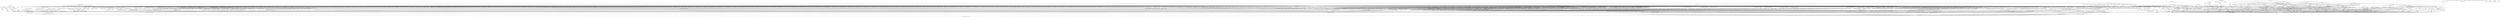digraph depends {
    node [shape=plaintext]
"adwaita-icon-theme-symbolic" -> "hicolor-icon-theme"
"alsa-state" -> "alsa-state-lic" [style=dotted]
"alsa-state" -> "alsa-states" [style=dotted]
"alsa-state" -> "alsa-utils-alsactl"
"alsa-utils-alsactl" -> "alsa-states" [style=dotted]
"alsa-utils-alsactl" -> "libasound2"
"alsa-utils-alsactl" -> "libc6"
"alsa-utils-alsamixer" -> "libasound2"
"alsa-utils-alsamixer" -> "libc6"
"alsa-utils-alsamixer" -> "libformw5"
"alsa-utils-alsamixer" -> "libmenuw5"
"alsa-utils-alsamixer" -> "libncursesw5"
"alsa-utils-alsamixer" -> "libpanelw5"
"alsa-utils-alsamixer" -> "libtinfo5"
"avahi-daemon" -> "base-files"
"avahi-daemon" -> "base-passwd"
"avahi-daemon" -> "libavahi-common3"
"avahi-daemon" -> "libavahi-core7"
"avahi-daemon" -> "libc6"
"avahi-daemon" -> "libcap2"
"avahi-daemon" -> "libdaemon0"
"avahi-daemon" -> "libdbus-1-3"
"avahi-daemon" -> "libexpat1"
"avahi-daemon" -> "libnss-mdns" [style=dotted]
"avahi-daemon" -> "shadow"
"avahi-locale-en-gb" -> "virtual-locale-en-gb" [style=dotted]
"base-files" -> "base-files-lic" [style=dotted]
"base-passwd" -> "base-passwd-lic" [style=dotted]
"bash" -> "base-files"
"bash" -> "bash-lic" [style=dotted]
"bash" -> "libc6"
"bash" -> "libtinfo5"
"bash" -> "update-alternatives-opkg"
"binutils" -> "binutils-lic" [style=dotted]
"binutils" -> "libbfd"
"binutils" -> "libc6"
"binutils" -> "libz1"
"binutils" -> "update-alternatives-opkg"
"bluez5" -> "bluez5-lic" [style=dotted]
"bluez5" -> "libc6"
"bluez5" -> "libdbus-1-3"
"bluez5" -> "libglib-2.0-0"
"bluez5" -> "libreadline7"
"bluez5" -> "libudev1"
"busybox" -> "busybox-lic" [style=dotted]
"busybox" -> "busybox-syslog" [style=dotted]
"busybox" -> "busybox-udhcpc" [style=dotted]
"busybox" -> "libc6"
"busybox" -> "libtirpc3"
"busybox" -> "update-alternatives-opkg"
"cogl-1.0-locale-en-gb" -> "virtual-locale-en-gb" [style=dotted]
"dbus-1" -> "base-files"
"dbus-1" -> "base-passwd"
"dbus-1" -> "dbus-lic" [style=dotted]
"dbus-1" -> "libc6"
"dbus-1" -> "libdbus-1-3"
"dbus-1" -> "libexpat1"
"dbus-1" -> "libsystemd0"
"dbus-1" -> "shadow"
"directfb" -> "directfb-lic" [style=dotted]
"directfb" -> "libc6"
"directfb" -> "libfreetype6"
"directfb" -> "libgcc1"
"directfb" -> "libjpeg62"
"directfb" -> "libpng16-16"
"directfb" -> "libstdc++6"
"directfb" -> "libz1"
"distcc" -> "avahi-daemon" [style=dotted]
"distcc" -> "base-files"
"distcc" -> "base-passwd"
"distcc-config" -> "distcc"
"distcc-config" -> "distcc-config-lic" [style=dotted]
"distcc" -> "distcc-lic" [style=dotted]
"distcc" -> "libavahi-client3"
"distcc" -> "libavahi-common3"
"distcc" -> "libc6"
"distcc" -> "libpopt0"
"distcc" -> "shadow"
"e2fsprogs-e2fsck" -> "libblkid1"
"e2fsprogs-e2fsck" -> "libc6"
"e2fsprogs-e2fsck" -> "libcom-err2"
"e2fsprogs-e2fsck" -> "libe2p2"
"e2fsprogs-e2fsck" -> "libext2fs2"
"e2fsprogs-e2fsck" -> "libuuid1"
"glibc-gconv-iso8859-1" -> "glibc-gconv"
"glibc-gconv-iso8859-1" -> "libc6"
"glibc-locale-en-gb" -> "virtual-locale-en-gb" [style=dotted]
"glmark2" -> "glmark2-lic" [style=dotted]
"glmark2" -> "libc6"
"glmark2" -> "libdrm2"
"glmark2" -> "libegl-mesa"
"glmark2" -> "libgbm1"
"glmark2" -> "libgcc1"
"glmark2" -> "libgles2-mesa"
"glmark2" -> "libjpeg62"
"glmark2" -> "libpng16-16"
"glmark2" -> "libstdc++6"
"glmark2" -> "libudev1"
"glmark2" -> "wayland"
"gtk+3-demo" -> "libatk-1.0-0"
"gtk+3-demo" -> "libc6"
"gtk+3-demo" -> "libcairo2"
"gtk+3-demo" -> "libepoxy0"
"gtk+3-demo" -> "libgdk-pixbuf-2.0-0"
"gtk+3-demo" -> "libglib-2.0-0"
"gtk+3-demo" -> "libgtk-3.0"
"gtk+3-demo" -> "libharfbuzz0"
"gtk+3-demo" -> "pango"
"gtk+3-locale-en-gb" -> "virtual-locale-en-gb" [style=dotted]
"gtk+3-locale-en" -> "virtual-locale-en" [style=dotted]
"hicolor-icon-theme" -> "hicolor-icon-theme-lic" [style=dotted]
"iw" -> "iw-lic" [style=dotted]
"iw" -> "libc6"
"iw" -> "libnl-3-200"
"iw" -> "libnl-genl-3-200"
"kbd" -> "kbd-lic" [style=dotted]
"kbd" -> "libc6"
"kbd" -> "update-alternatives-opkg"
"kernel-module-alx-4.15.13-yocto-standard" -> "kernel-module-mdio-4.15.13-yocto-standard"
"kernel-module-arptable-filter-4.15.13-yocto-standard" -> "kernel-module-arp-tables-4.15.13-yocto-standard"
"kernel-module-arptable-filter-4.15.13-yocto-standard" -> "kernel-module-x-tables-4.15.13-yocto-standard"
"kernel-module-arp-tables-4.15.13-yocto-standard" -> "kernel-module-x-tables-4.15.13-yocto-standard"
"kernel-module-arpt-mangle-4.15.13-yocto-standard" -> "kernel-module-x-tables-4.15.13-yocto-standard"
"kernel-module-asix-4.15.13-yocto-standard" -> "kernel-module-libphy-4.15.13-yocto-standard"
"kernel-module-asix-4.15.13-yocto-standard" -> "kernel-module-usbnet-4.15.13-yocto-standard"
"kernel-module-ath-4.15.13-yocto-standard" -> "kernel-module-cfg80211-4.15.13-yocto-standard"
"kernel-module-ath5k-4.15.13-yocto-standard" -> "kernel-module-ath-4.15.13-yocto-standard"
"kernel-module-ath5k-4.15.13-yocto-standard" -> "kernel-module-cfg80211-4.15.13-yocto-standard"
"kernel-module-ath5k-4.15.13-yocto-standard" -> "kernel-module-mac80211-4.15.13-yocto-standard"
"kernel-module-ath9k-4.15.13-yocto-standard" -> "kernel-module-ath-4.15.13-yocto-standard"
"kernel-module-ath9k-4.15.13-yocto-standard" -> "kernel-module-ath9k-common-4.15.13-yocto-standard"
"kernel-module-ath9k-4.15.13-yocto-standard" -> "kernel-module-ath9k-hw-4.15.13-yocto-standard"
"kernel-module-ath9k-4.15.13-yocto-standard" -> "kernel-module-cfg80211-4.15.13-yocto-standard"
"kernel-module-ath9k-4.15.13-yocto-standard" -> "kernel-module-mac80211-4.15.13-yocto-standard"
"kernel-module-ath9k-common-4.15.13-yocto-standard" -> "kernel-module-ath-4.15.13-yocto-standard"
"kernel-module-ath9k-common-4.15.13-yocto-standard" -> "kernel-module-ath9k-hw-4.15.13-yocto-standard"
"kernel-module-ath9k-common-4.15.13-yocto-standard" -> "kernel-module-cfg80211-4.15.13-yocto-standard"
"kernel-module-ath9k-hw-4.15.13-yocto-standard" -> "kernel-module-ath-4.15.13-yocto-standard"
"kernel-module-ax88179-178a-4.15.13-yocto-standard" -> "kernel-module-usbnet-4.15.13-yocto-standard"
"kernel-module-blowfish-generic-4.15.13-yocto-standard" -> "kernel-module-blowfish-common-4.15.13-yocto-standard"
"kernel-module-bluetooth-6lowpan-4.15.13-yocto-standard" -> "kernel-module-6lowpan-4.15.13-yocto-standard"
"kernel-module-bnx2x-4.15.13-yocto-standard" -> "kernel-module-libcrc32c-4.15.13-yocto-standard"
"kernel-module-bnx2x-4.15.13-yocto-standard" -> "kernel-module-mdio-4.15.13-yocto-standard"
"kernel-module-brcmfmac-4.15.13-yocto-standard" -> "kernel-module-brcmutil-4.15.13-yocto-standard"
"kernel-module-brcmfmac-4.15.13-yocto-standard" -> "kernel-module-cfg80211-4.15.13-yocto-standard"
"kernel-module-brcmsmac-4.15.13-yocto-standard" -> "kernel-module-bcma-4.15.13-yocto-standard"
"kernel-module-brcmsmac-4.15.13-yocto-standard" -> "kernel-module-brcmutil-4.15.13-yocto-standard"
"kernel-module-brcmsmac-4.15.13-yocto-standard" -> "kernel-module-cfg80211-4.15.13-yocto-standard"
"kernel-module-brcmsmac-4.15.13-yocto-standard" -> "kernel-module-cordic-4.15.13-yocto-standard"
"kernel-module-brcmsmac-4.15.13-yocto-standard" -> "kernel-module-mac80211-4.15.13-yocto-standard"
"kernel-module-bridge-4.15.13-yocto-standard" -> "kernel-module-llc-4.15.13-yocto-standard"
"kernel-module-bridge-4.15.13-yocto-standard" -> "kernel-module-stp-4.15.13-yocto-standard"
"kernel-module-br-netfilter-4.15.13-yocto-standard" -> "kernel-module-bridge-4.15.13-yocto-standard"
"kernel-module-bsd-comp-4.15.13-yocto-standard" -> "kernel-module-ppp-generic-4.15.13-yocto-standard"
"kernel-module-cast5-generic-4.15.13-yocto-standard" -> "kernel-module-cast-common-4.15.13-yocto-standard"
"kernel-module-cast6-generic-4.15.13-yocto-standard" -> "kernel-module-cast-common-4.15.13-yocto-standard"
"kernel-module-cdc-eem-4.15.13-yocto-standard" -> "kernel-module-usbnet-4.15.13-yocto-standard"
"kernel-module-cdc-ether-4.15.13-yocto-standard" -> "kernel-module-usbnet-4.15.13-yocto-standard"
"kernel-module-cdc-ncm-4.15.13-yocto-standard" -> "kernel-module-usbnet-4.15.13-yocto-standard"
"kernel-module-cdc-subset-4.15.13-yocto-standard" -> "kernel-module-usbnet-4.15.13-yocto-standard"
"kernel-module-cirrus-4.15.13-yocto-standard" -> "kernel-module-ttm-4.15.13-yocto-standard"
"kernel-module-cmtp-4.15.13-yocto-standard" -> "kernel-module-kernelcapi-4.15.13-yocto-standard"
"kernel-module-cpia2-4.15.13-yocto-standard" -> "kernel-module-v4l2-common-4.15.13-yocto-standard"
"kernel-module-cpia2-4.15.13-yocto-standard" -> "kernel-module-videodev-4.15.13-yocto-standard"
"kernel-module-cuse-4.15.13-yocto-standard" -> "kernel-module-fuse-4.15.13-yocto-standard"
"kernel-module-dm9601-4.15.13-yocto-standard" -> "kernel-module-usbnet-4.15.13-yocto-standard"
"kernel-module-ebt-802-3-4.15.13-yocto-standard" -> "kernel-module-x-tables-4.15.13-yocto-standard"
"kernel-module-ebtable-broute-4.15.13-yocto-standard" -> "kernel-module-bridge-4.15.13-yocto-standard"
"kernel-module-ebtable-broute-4.15.13-yocto-standard" -> "kernel-module-ebtables-4.15.13-yocto-standard"
"kernel-module-ebtable-filter-4.15.13-yocto-standard" -> "kernel-module-ebtables-4.15.13-yocto-standard"
"kernel-module-ebtable-nat-4.15.13-yocto-standard" -> "kernel-module-ebtables-4.15.13-yocto-standard"
"kernel-module-ebtables-4.15.13-yocto-standard" -> "kernel-module-x-tables-4.15.13-yocto-standard"
"kernel-module-ebt-among-4.15.13-yocto-standard" -> "kernel-module-x-tables-4.15.13-yocto-standard"
"kernel-module-ebt-arp-4.15.13-yocto-standard" -> "kernel-module-x-tables-4.15.13-yocto-standard"
"kernel-module-ebt-arpreply-4.15.13-yocto-standard" -> "kernel-module-x-tables-4.15.13-yocto-standard"
"kernel-module-ebt-dnat-4.15.13-yocto-standard" -> "kernel-module-x-tables-4.15.13-yocto-standard"
"kernel-module-ebt-ip-4.15.13-yocto-standard" -> "kernel-module-x-tables-4.15.13-yocto-standard"
"kernel-module-ebt-ip6-4.15.13-yocto-standard" -> "kernel-module-x-tables-4.15.13-yocto-standard"
"kernel-module-ebt-limit-4.15.13-yocto-standard" -> "kernel-module-x-tables-4.15.13-yocto-standard"
"kernel-module-ebt-log-4.15.13-yocto-standard" -> "kernel-module-x-tables-4.15.13-yocto-standard"
"kernel-module-ebt-mark-4.15.13-yocto-standard" -> "kernel-module-x-tables-4.15.13-yocto-standard"
"kernel-module-ebt-mark-m-4.15.13-yocto-standard" -> "kernel-module-x-tables-4.15.13-yocto-standard"
"kernel-module-ebt-nflog-4.15.13-yocto-standard" -> "kernel-module-x-tables-4.15.13-yocto-standard"
"kernel-module-ebt-pkttype-4.15.13-yocto-standard" -> "kernel-module-x-tables-4.15.13-yocto-standard"
"kernel-module-ebt-redirect-4.15.13-yocto-standard" -> "kernel-module-x-tables-4.15.13-yocto-standard"
"kernel-module-ebt-snat-4.15.13-yocto-standard" -> "kernel-module-x-tables-4.15.13-yocto-standard"
"kernel-module-ebt-stp-4.15.13-yocto-standard" -> "kernel-module-x-tables-4.15.13-yocto-standard"
"kernel-module-ebt-vlan-4.15.13-yocto-standard" -> "kernel-module-x-tables-4.15.13-yocto-standard"
"kernel-module-generic-bl-4.15.13-yocto-standard" -> "kernel-module-backlight-4.15.13-yocto-standard"
"kernel-module-ghash-generic-4.15.13-yocto-standard" -> "kernel-module-gf128mul-4.15.13-yocto-standard"
"kernel-module-gspca-benq-4.15.13-yocto-standard" -> "kernel-module-gspca-main-4.15.13-yocto-standard"
"kernel-module-gspca-conex-4.15.13-yocto-standard" -> "kernel-module-gspca-main-4.15.13-yocto-standard"
"kernel-module-gspca-conex-4.15.13-yocto-standard" -> "kernel-module-videodev-4.15.13-yocto-standard"
"kernel-module-gspca-cpia1-4.15.13-yocto-standard" -> "kernel-module-gspca-main-4.15.13-yocto-standard"
"kernel-module-gspca-cpia1-4.15.13-yocto-standard" -> "kernel-module-videodev-4.15.13-yocto-standard"
"kernel-module-gspca-etoms-4.15.13-yocto-standard" -> "kernel-module-gspca-main-4.15.13-yocto-standard"
"kernel-module-gspca-etoms-4.15.13-yocto-standard" -> "kernel-module-videodev-4.15.13-yocto-standard"
"kernel-module-gspca-finepix-4.15.13-yocto-standard" -> "kernel-module-gspca-main-4.15.13-yocto-standard"
"kernel-module-gspca-gl860-4.15.13-yocto-standard" -> "kernel-module-gspca-main-4.15.13-yocto-standard"
"kernel-module-gspca-gl860-4.15.13-yocto-standard" -> "kernel-module-videodev-4.15.13-yocto-standard"
"kernel-module-gspca-jeilinj-4.15.13-yocto-standard" -> "kernel-module-gspca-main-4.15.13-yocto-standard"
"kernel-module-gspca-jeilinj-4.15.13-yocto-standard" -> "kernel-module-videodev-4.15.13-yocto-standard"
"kernel-module-gspca-jl2005bcd-4.15.13-yocto-standard" -> "kernel-module-gspca-main-4.15.13-yocto-standard"
"kernel-module-gspca-kinect-4.15.13-yocto-standard" -> "kernel-module-gspca-main-4.15.13-yocto-standard"
"kernel-module-gspca-konica-4.15.13-yocto-standard" -> "kernel-module-gspca-main-4.15.13-yocto-standard"
"kernel-module-gspca-konica-4.15.13-yocto-standard" -> "kernel-module-videodev-4.15.13-yocto-standard"
"kernel-module-gspca-m5602-4.15.13-yocto-standard" -> "kernel-module-gspca-main-4.15.13-yocto-standard"
"kernel-module-gspca-m5602-4.15.13-yocto-standard" -> "kernel-module-videodev-4.15.13-yocto-standard"
"kernel-module-gspca-main-4.15.13-yocto-standard" -> "kernel-module-v4l2-common-4.15.13-yocto-standard"
"kernel-module-gspca-main-4.15.13-yocto-standard" -> "kernel-module-videodev-4.15.13-yocto-standard"
"kernel-module-gspca-mars-4.15.13-yocto-standard" -> "kernel-module-gspca-main-4.15.13-yocto-standard"
"kernel-module-gspca-mars-4.15.13-yocto-standard" -> "kernel-module-videodev-4.15.13-yocto-standard"
"kernel-module-gspca-mr97310a-4.15.13-yocto-standard" -> "kernel-module-gspca-main-4.15.13-yocto-standard"
"kernel-module-gspca-mr97310a-4.15.13-yocto-standard" -> "kernel-module-videodev-4.15.13-yocto-standard"
"kernel-module-gspca-nw80x-4.15.13-yocto-standard" -> "kernel-module-gspca-main-4.15.13-yocto-standard"
"kernel-module-gspca-nw80x-4.15.13-yocto-standard" -> "kernel-module-videodev-4.15.13-yocto-standard"
"kernel-module-gspca-ov519-4.15.13-yocto-standard" -> "kernel-module-gspca-main-4.15.13-yocto-standard"
"kernel-module-gspca-ov519-4.15.13-yocto-standard" -> "kernel-module-videodev-4.15.13-yocto-standard"
"kernel-module-gspca-ov534-4.15.13-yocto-standard" -> "kernel-module-gspca-main-4.15.13-yocto-standard"
"kernel-module-gspca-ov534-4.15.13-yocto-standard" -> "kernel-module-videodev-4.15.13-yocto-standard"
"kernel-module-gspca-ov534-9-4.15.13-yocto-standard" -> "kernel-module-gspca-main-4.15.13-yocto-standard"
"kernel-module-gspca-ov534-9-4.15.13-yocto-standard" -> "kernel-module-videodev-4.15.13-yocto-standard"
"kernel-module-gspca-pac207-4.15.13-yocto-standard" -> "kernel-module-gspca-main-4.15.13-yocto-standard"
"kernel-module-gspca-pac207-4.15.13-yocto-standard" -> "kernel-module-videodev-4.15.13-yocto-standard"
"kernel-module-gspca-pac7302-4.15.13-yocto-standard" -> "kernel-module-gspca-main-4.15.13-yocto-standard"
"kernel-module-gspca-pac7302-4.15.13-yocto-standard" -> "kernel-module-videodev-4.15.13-yocto-standard"
"kernel-module-gspca-pac7311-4.15.13-yocto-standard" -> "kernel-module-gspca-main-4.15.13-yocto-standard"
"kernel-module-gspca-pac7311-4.15.13-yocto-standard" -> "kernel-module-videodev-4.15.13-yocto-standard"
"kernel-module-gspca-se401-4.15.13-yocto-standard" -> "kernel-module-gspca-main-4.15.13-yocto-standard"
"kernel-module-gspca-se401-4.15.13-yocto-standard" -> "kernel-module-videodev-4.15.13-yocto-standard"
"kernel-module-gspca-sn9c2028-4.15.13-yocto-standard" -> "kernel-module-gspca-main-4.15.13-yocto-standard"
"kernel-module-gspca-sn9c2028-4.15.13-yocto-standard" -> "kernel-module-videodev-4.15.13-yocto-standard"
"kernel-module-gspca-sn9c20x-4.15.13-yocto-standard" -> "kernel-module-gspca-main-4.15.13-yocto-standard"
"kernel-module-gspca-sn9c20x-4.15.13-yocto-standard" -> "kernel-module-videodev-4.15.13-yocto-standard"
"kernel-module-gspca-sonixb-4.15.13-yocto-standard" -> "kernel-module-gspca-main-4.15.13-yocto-standard"
"kernel-module-gspca-sonixb-4.15.13-yocto-standard" -> "kernel-module-videodev-4.15.13-yocto-standard"
"kernel-module-gspca-sonixj-4.15.13-yocto-standard" -> "kernel-module-gspca-main-4.15.13-yocto-standard"
"kernel-module-gspca-sonixj-4.15.13-yocto-standard" -> "kernel-module-videodev-4.15.13-yocto-standard"
"kernel-module-gspca-spca1528-4.15.13-yocto-standard" -> "kernel-module-gspca-main-4.15.13-yocto-standard"
"kernel-module-gspca-spca1528-4.15.13-yocto-standard" -> "kernel-module-videodev-4.15.13-yocto-standard"
"kernel-module-gspca-spca500-4.15.13-yocto-standard" -> "kernel-module-gspca-main-4.15.13-yocto-standard"
"kernel-module-gspca-spca500-4.15.13-yocto-standard" -> "kernel-module-videodev-4.15.13-yocto-standard"
"kernel-module-gspca-spca501-4.15.13-yocto-standard" -> "kernel-module-gspca-main-4.15.13-yocto-standard"
"kernel-module-gspca-spca501-4.15.13-yocto-standard" -> "kernel-module-videodev-4.15.13-yocto-standard"
"kernel-module-gspca-spca505-4.15.13-yocto-standard" -> "kernel-module-gspca-main-4.15.13-yocto-standard"
"kernel-module-gspca-spca505-4.15.13-yocto-standard" -> "kernel-module-videodev-4.15.13-yocto-standard"
"kernel-module-gspca-spca506-4.15.13-yocto-standard" -> "kernel-module-gspca-main-4.15.13-yocto-standard"
"kernel-module-gspca-spca506-4.15.13-yocto-standard" -> "kernel-module-videodev-4.15.13-yocto-standard"
"kernel-module-gspca-spca508-4.15.13-yocto-standard" -> "kernel-module-gspca-main-4.15.13-yocto-standard"
"kernel-module-gspca-spca508-4.15.13-yocto-standard" -> "kernel-module-videodev-4.15.13-yocto-standard"
"kernel-module-gspca-spca561-4.15.13-yocto-standard" -> "kernel-module-gspca-main-4.15.13-yocto-standard"
"kernel-module-gspca-spca561-4.15.13-yocto-standard" -> "kernel-module-videodev-4.15.13-yocto-standard"
"kernel-module-gspca-sq905-4.15.13-yocto-standard" -> "kernel-module-gspca-main-4.15.13-yocto-standard"
"kernel-module-gspca-sq905c-4.15.13-yocto-standard" -> "kernel-module-gspca-main-4.15.13-yocto-standard"
"kernel-module-gspca-sq930x-4.15.13-yocto-standard" -> "kernel-module-gspca-main-4.15.13-yocto-standard"
"kernel-module-gspca-sq930x-4.15.13-yocto-standard" -> "kernel-module-videodev-4.15.13-yocto-standard"
"kernel-module-gspca-stk014-4.15.13-yocto-standard" -> "kernel-module-gspca-main-4.15.13-yocto-standard"
"kernel-module-gspca-stk014-4.15.13-yocto-standard" -> "kernel-module-videodev-4.15.13-yocto-standard"
"kernel-module-gspca-stv0680-4.15.13-yocto-standard" -> "kernel-module-gspca-main-4.15.13-yocto-standard"
"kernel-module-gspca-stv06xx-4.15.13-yocto-standard" -> "kernel-module-gspca-main-4.15.13-yocto-standard"
"kernel-module-gspca-stv06xx-4.15.13-yocto-standard" -> "kernel-module-videodev-4.15.13-yocto-standard"
"kernel-module-gspca-sunplus-4.15.13-yocto-standard" -> "kernel-module-gspca-main-4.15.13-yocto-standard"
"kernel-module-gspca-sunplus-4.15.13-yocto-standard" -> "kernel-module-videodev-4.15.13-yocto-standard"
"kernel-module-gspca-t613-4.15.13-yocto-standard" -> "kernel-module-gspca-main-4.15.13-yocto-standard"
"kernel-module-gspca-t613-4.15.13-yocto-standard" -> "kernel-module-videodev-4.15.13-yocto-standard"
"kernel-module-gspca-topro-4.15.13-yocto-standard" -> "kernel-module-gspca-main-4.15.13-yocto-standard"
"kernel-module-gspca-topro-4.15.13-yocto-standard" -> "kernel-module-videodev-4.15.13-yocto-standard"
"kernel-module-gspca-tv8532-4.15.13-yocto-standard" -> "kernel-module-gspca-main-4.15.13-yocto-standard"
"kernel-module-gspca-tv8532-4.15.13-yocto-standard" -> "kernel-module-videodev-4.15.13-yocto-standard"
"kernel-module-gspca-vc032x-4.15.13-yocto-standard" -> "kernel-module-gspca-main-4.15.13-yocto-standard"
"kernel-module-gspca-vc032x-4.15.13-yocto-standard" -> "kernel-module-videodev-4.15.13-yocto-standard"
"kernel-module-gspca-vicam-4.15.13-yocto-standard" -> "kernel-module-gspca-main-4.15.13-yocto-standard"
"kernel-module-gspca-vicam-4.15.13-yocto-standard" -> "kernel-module-videodev-4.15.13-yocto-standard"
"kernel-module-gspca-xirlink-cit-4.15.13-yocto-standard" -> "kernel-module-gspca-main-4.15.13-yocto-standard"
"kernel-module-gspca-xirlink-cit-4.15.13-yocto-standard" -> "kernel-module-videodev-4.15.13-yocto-standard"
"kernel-module-gspca-zc3xx-4.15.13-yocto-standard" -> "kernel-module-gspca-main-4.15.13-yocto-standard"
"kernel-module-gspca-zc3xx-4.15.13-yocto-standard" -> "kernel-module-videodev-4.15.13-yocto-standard"
"kernel-module-i915-4.15.13-yocto-standard" -> "kernel-module-backlight-4.15.13-yocto-standard"
"kernel-module-i915-4.15.13-yocto-standard" -> "kernel-module-video-4.15.13-yocto-standard"
"kernel-module-ip6table-filter-4.15.13-yocto-standard" -> "kernel-module-ip6-tables-4.15.13-yocto-standard"
"kernel-module-ip6table-filter-4.15.13-yocto-standard" -> "kernel-module-x-tables-4.15.13-yocto-standard"
"kernel-module-ip6table-mangle-4.15.13-yocto-standard" -> "kernel-module-ip6-tables-4.15.13-yocto-standard"
"kernel-module-ip6table-mangle-4.15.13-yocto-standard" -> "kernel-module-x-tables-4.15.13-yocto-standard"
"kernel-module-ip6table-raw-4.15.13-yocto-standard" -> "kernel-module-ip6-tables-4.15.13-yocto-standard"
"kernel-module-ip6table-raw-4.15.13-yocto-standard" -> "kernel-module-x-tables-4.15.13-yocto-standard"
"kernel-module-ip6-tables-4.15.13-yocto-standard" -> "kernel-module-x-tables-4.15.13-yocto-standard"
"kernel-module-ip6t-eui64-4.15.13-yocto-standard" -> "kernel-module-x-tables-4.15.13-yocto-standard"
"kernel-module-ip6t-frag-4.15.13-yocto-standard" -> "kernel-module-x-tables-4.15.13-yocto-standard"
"kernel-module-ip6t-hbh-4.15.13-yocto-standard" -> "kernel-module-x-tables-4.15.13-yocto-standard"
"kernel-module-ip6t-ipv6header-4.15.13-yocto-standard" -> "kernel-module-x-tables-4.15.13-yocto-standard"
"kernel-module-ip6t-rt-4.15.13-yocto-standard" -> "kernel-module-x-tables-4.15.13-yocto-standard"
"kernel-module-ip6-tunnel-4.15.13-yocto-standard" -> "kernel-module-tunnel6-4.15.13-yocto-standard"
"kernel-module-ipcomp-4.15.13-yocto-standard" -> "kernel-module-xfrm-ipcomp-4.15.13-yocto-standard"
"kernel-module-ipcomp6-4.15.13-yocto-standard" -> "kernel-module-xfrm6-tunnel-4.15.13-yocto-standard"
"kernel-module-ipcomp6-4.15.13-yocto-standard" -> "kernel-module-xfrm-ipcomp-4.15.13-yocto-standard"
"kernel-module-ip-gre-4.15.13-yocto-standard" -> "kernel-module-gre-4.15.13-yocto-standard"
"kernel-module-iptable-filter-4.15.13-yocto-standard" -> "kernel-module-ip-tables-4.15.13-yocto-standard"
"kernel-module-iptable-filter-4.15.13-yocto-standard" -> "kernel-module-x-tables-4.15.13-yocto-standard"
"kernel-module-iptable-mangle-4.15.13-yocto-standard" -> "kernel-module-ip-tables-4.15.13-yocto-standard"
"kernel-module-iptable-mangle-4.15.13-yocto-standard" -> "kernel-module-x-tables-4.15.13-yocto-standard"
"kernel-module-iptable-nat-4.15.13-yocto-standard" -> "kernel-module-ip-tables-4.15.13-yocto-standard"
"kernel-module-iptable-nat-4.15.13-yocto-standard" -> "kernel-module-nf-nat-ipv4-4.15.13-yocto-standard"
"kernel-module-iptable-raw-4.15.13-yocto-standard" -> "kernel-module-ip-tables-4.15.13-yocto-standard"
"kernel-module-iptable-raw-4.15.13-yocto-standard" -> "kernel-module-x-tables-4.15.13-yocto-standard"
"kernel-module-ip-tables-4.15.13-yocto-standard" -> "kernel-module-x-tables-4.15.13-yocto-standard"
"kernel-module-iptable-security-4.15.13-yocto-standard" -> "kernel-module-ip-tables-4.15.13-yocto-standard"
"kernel-module-iptable-security-4.15.13-yocto-standard" -> "kernel-module-x-tables-4.15.13-yocto-standard"
"kernel-module-ipt-ah-4.15.13-yocto-standard" -> "kernel-module-x-tables-4.15.13-yocto-standard"
"kernel-module-ipt-clusterip-4.15.13-yocto-standard" -> "kernel-module-nf-conntrack-4.15.13-yocto-standard"
"kernel-module-ipt-clusterip-4.15.13-yocto-standard" -> "kernel-module-x-tables-4.15.13-yocto-standard"
"kernel-module-ipt-ecn-4.15.13-yocto-standard" -> "kernel-module-x-tables-4.15.13-yocto-standard"
"kernel-module-ipt-masquerade-4.15.13-yocto-standard" -> "kernel-module-nf-conntrack-4.15.13-yocto-standard"
"kernel-module-ipt-masquerade-4.15.13-yocto-standard" -> "kernel-module-nf-nat-masquerade-ipv4-4.15.13-yocto-standard"
"kernel-module-ipt-masquerade-4.15.13-yocto-standard" -> "kernel-module-x-tables-4.15.13-yocto-standard"
"kernel-module-ipt-reject-4.15.13-yocto-standard" -> "kernel-module-nf-reject-ipv4-4.15.13-yocto-standard"
"kernel-module-ipt-reject-4.15.13-yocto-standard" -> "kernel-module-x-tables-4.15.13-yocto-standard"
"kernel-module-ipt-rpfilter-4.15.13-yocto-standard" -> "kernel-module-x-tables-4.15.13-yocto-standard"
"kernel-module-ipt-synproxy-4.15.13-yocto-standard" -> "kernel-module-nf-conntrack-4.15.13-yocto-standard"
"kernel-module-ipt-synproxy-4.15.13-yocto-standard" -> "kernel-module-nf-synproxy-core-4.15.13-yocto-standard"
"kernel-module-ipt-synproxy-4.15.13-yocto-standard" -> "kernel-module-x-tables-4.15.13-yocto-standard"
"kernel-module-lp-4.15.13-yocto-standard" -> "kernel-module-parport-4.15.13-yocto-standard"
"kernel-module-mac80211-4.15.13-yocto-standard" -> "kernel-module-cfg80211-4.15.13-yocto-standard"
"kernel-module-mcs7830-4.15.13-yocto-standard" -> "kernel-module-usbnet-4.15.13-yocto-standard"
"kernel-module-mt7601u-4.15.13-yocto-standard" -> "kernel-module-cfg80211-4.15.13-yocto-standard"
"kernel-module-mt7601u-4.15.13-yocto-standard" -> "kernel-module-mac80211-4.15.13-yocto-standard"
"kernel-module-net1080-4.15.13-yocto-standard" -> "kernel-module-usbnet-4.15.13-yocto-standard"
"kernel-module-nf-conntrack-4.15.13-yocto-standard" -> "kernel-module-libcrc32c-4.15.13-yocto-standard"
"kernel-module-nf-conntrack-amanda-4.15.13-yocto-standard" -> "kernel-module-nf-conntrack-4.15.13-yocto-standard"
"kernel-module-nf-conntrack-broadcast-4.15.13-yocto-standard" -> "kernel-module-nf-conntrack-4.15.13-yocto-standard"
"kernel-module-nf-conntrack-ftp-4.15.13-yocto-standard" -> "kernel-module-nf-conntrack-4.15.13-yocto-standard"
"kernel-module-nf-conntrack-h323-4.15.13-yocto-standard" -> "kernel-module-nf-conntrack-4.15.13-yocto-standard"
"kernel-module-nf-conntrack-ipv4-4.15.13-yocto-standard" -> "kernel-module-nf-conntrack-4.15.13-yocto-standard"
"kernel-module-nf-conntrack-ipv4-4.15.13-yocto-standard" -> "kernel-module-nf-defrag-ipv4-4.15.13-yocto-standard"
"kernel-module-nf-conntrack-ipv6-4.15.13-yocto-standard" -> "kernel-module-nf-conntrack-4.15.13-yocto-standard"
"kernel-module-nf-conntrack-ipv6-4.15.13-yocto-standard" -> "kernel-module-nf-defrag-ipv6-4.15.13-yocto-standard"
"kernel-module-nf-conntrack-irc-4.15.13-yocto-standard" -> "kernel-module-nf-conntrack-4.15.13-yocto-standard"
"kernel-module-nf-conntrack-netbios-ns-4.15.13-yocto-standard" -> "kernel-module-nf-conntrack-4.15.13-yocto-standard"
"kernel-module-nf-conntrack-netbios-ns-4.15.13-yocto-standard" -> "kernel-module-nf-conntrack-broadcast-4.15.13-yocto-standard"
"kernel-module-nf-conntrack-netlink-4.15.13-yocto-standard" -> "kernel-module-nf-conntrack-4.15.13-yocto-standard"
"kernel-module-nf-conntrack-netlink-4.15.13-yocto-standard" -> "kernel-module-nfnetlink-4.15.13-yocto-standard"
"kernel-module-nf-conntrack-pptp-4.15.13-yocto-standard" -> "kernel-module-nf-conntrack-4.15.13-yocto-standard"
"kernel-module-nf-conntrack-pptp-4.15.13-yocto-standard" -> "kernel-module-nf-conntrack-proto-gre-4.15.13-yocto-standard"
"kernel-module-nf-conntrack-proto-gre-4.15.13-yocto-standard" -> "kernel-module-nf-conntrack-4.15.13-yocto-standard"
"kernel-module-nf-conntrack-sane-4.15.13-yocto-standard" -> "kernel-module-nf-conntrack-4.15.13-yocto-standard"
"kernel-module-nf-conntrack-sip-4.15.13-yocto-standard" -> "kernel-module-nf-conntrack-4.15.13-yocto-standard"
"kernel-module-nf-conntrack-tftp-4.15.13-yocto-standard" -> "kernel-module-nf-conntrack-4.15.13-yocto-standard"
"kernel-module-nf-nat-4.15.13-yocto-standard" -> "kernel-module-libcrc32c-4.15.13-yocto-standard"
"kernel-module-nf-nat-4.15.13-yocto-standard" -> "kernel-module-nf-conntrack-4.15.13-yocto-standard"
"kernel-module-nf-nat-amanda-4.15.13-yocto-standard" -> "kernel-module-nf-conntrack-4.15.13-yocto-standard"
"kernel-module-nf-nat-amanda-4.15.13-yocto-standard" -> "kernel-module-nf-conntrack-amanda-4.15.13-yocto-standard"
"kernel-module-nf-nat-amanda-4.15.13-yocto-standard" -> "kernel-module-nf-nat-4.15.13-yocto-standard"
"kernel-module-nf-nat-ftp-4.15.13-yocto-standard" -> "kernel-module-nf-conntrack-4.15.13-yocto-standard"
"kernel-module-nf-nat-ftp-4.15.13-yocto-standard" -> "kernel-module-nf-conntrack-ftp-4.15.13-yocto-standard"
"kernel-module-nf-nat-ftp-4.15.13-yocto-standard" -> "kernel-module-nf-nat-4.15.13-yocto-standard"
"kernel-module-nf-nat-h323-4.15.13-yocto-standard" -> "kernel-module-nf-conntrack-4.15.13-yocto-standard"
"kernel-module-nf-nat-h323-4.15.13-yocto-standard" -> "kernel-module-nf-conntrack-h323-4.15.13-yocto-standard"
"kernel-module-nf-nat-h323-4.15.13-yocto-standard" -> "kernel-module-nf-nat-4.15.13-yocto-standard"
"kernel-module-nf-nat-ipv4-4.15.13-yocto-standard" -> "kernel-module-nf-conntrack-4.15.13-yocto-standard"
"kernel-module-nf-nat-ipv4-4.15.13-yocto-standard" -> "kernel-module-nf-nat-4.15.13-yocto-standard"
"kernel-module-nf-nat-irc-4.15.13-yocto-standard" -> "kernel-module-nf-conntrack-4.15.13-yocto-standard"
"kernel-module-nf-nat-irc-4.15.13-yocto-standard" -> "kernel-module-nf-conntrack-irc-4.15.13-yocto-standard"
"kernel-module-nf-nat-irc-4.15.13-yocto-standard" -> "kernel-module-nf-nat-4.15.13-yocto-standard"
"kernel-module-nf-nat-masquerade-ipv4-4.15.13-yocto-standard" -> "kernel-module-nf-conntrack-4.15.13-yocto-standard"
"kernel-module-nf-nat-masquerade-ipv4-4.15.13-yocto-standard" -> "kernel-module-nf-nat-4.15.13-yocto-standard"
"kernel-module-nf-nat-pptp-4.15.13-yocto-standard" -> "kernel-module-nf-conntrack-4.15.13-yocto-standard"
"kernel-module-nf-nat-pptp-4.15.13-yocto-standard" -> "kernel-module-nf-conntrack-pptp-4.15.13-yocto-standard"
"kernel-module-nf-nat-pptp-4.15.13-yocto-standard" -> "kernel-module-nf-nat-4.15.13-yocto-standard"
"kernel-module-nf-nat-pptp-4.15.13-yocto-standard" -> "kernel-module-nf-nat-proto-gre-4.15.13-yocto-standard"
"kernel-module-nf-nat-proto-gre-4.15.13-yocto-standard" -> "kernel-module-nf-nat-4.15.13-yocto-standard"
"kernel-module-nf-nat-redirect-4.15.13-yocto-standard" -> "kernel-module-nf-nat-4.15.13-yocto-standard"
"kernel-module-nf-nat-sip-4.15.13-yocto-standard" -> "kernel-module-nf-conntrack-4.15.13-yocto-standard"
"kernel-module-nf-nat-sip-4.15.13-yocto-standard" -> "kernel-module-nf-conntrack-sip-4.15.13-yocto-standard"
"kernel-module-nf-nat-sip-4.15.13-yocto-standard" -> "kernel-module-nf-nat-4.15.13-yocto-standard"
"kernel-module-nf-nat-tftp-4.15.13-yocto-standard" -> "kernel-module-nf-conntrack-4.15.13-yocto-standard"
"kernel-module-nf-nat-tftp-4.15.13-yocto-standard" -> "kernel-module-nf-conntrack-tftp-4.15.13-yocto-standard"
"kernel-module-nf-nat-tftp-4.15.13-yocto-standard" -> "kernel-module-nf-nat-4.15.13-yocto-standard"
"kernel-module-nfnetlink-log-4.15.13-yocto-standard" -> "kernel-module-nfnetlink-4.15.13-yocto-standard"
"kernel-module-nfnetlink-queue-4.15.13-yocto-standard" -> "kernel-module-nfnetlink-4.15.13-yocto-standard"
"kernel-module-nf-synproxy-core-4.15.13-yocto-standard" -> "kernel-module-nf-conntrack-4.15.13-yocto-standard"
"kernel-module-nhc-dest-4.15.13-yocto-standard" -> "kernel-module-6lowpan-4.15.13-yocto-standard"
"kernel-module-nhc-fragment-4.15.13-yocto-standard" -> "kernel-module-6lowpan-4.15.13-yocto-standard"
"kernel-module-nhc-hop-4.15.13-yocto-standard" -> "kernel-module-6lowpan-4.15.13-yocto-standard"
"kernel-module-nhc-ipv6-4.15.13-yocto-standard" -> "kernel-module-6lowpan-4.15.13-yocto-standard"
"kernel-module-nhc-mobility-4.15.13-yocto-standard" -> "kernel-module-6lowpan-4.15.13-yocto-standard"
"kernel-module-nhc-routing-4.15.13-yocto-standard" -> "kernel-module-6lowpan-4.15.13-yocto-standard"
"kernel-module-nhc-udp-4.15.13-yocto-standard" -> "kernel-module-6lowpan-4.15.13-yocto-standard"
"kernel-module-p8022-4.15.13-yocto-standard" -> "kernel-module-llc-4.15.13-yocto-standard"
"kernel-module-parport-pc-4.15.13-yocto-standard" -> "kernel-module-parport-4.15.13-yocto-standard"
"kernel-module-ppp-async-4.15.13-yocto-standard" -> "kernel-module-crc-ccitt-4.15.13-yocto-standard"
"kernel-module-ppp-async-4.15.13-yocto-standard" -> "kernel-module-ppp-generic-4.15.13-yocto-standard"
"kernel-module-ppp-deflate-4.15.13-yocto-standard" -> "kernel-module-ppp-generic-4.15.13-yocto-standard"
"kernel-module-ppp-generic-4.15.13-yocto-standard" -> "kernel-module-slhc-4.15.13-yocto-standard"
"kernel-module-pppoe-4.15.13-yocto-standard" -> "kernel-module-ppp-generic-4.15.13-yocto-standard"
"kernel-module-pppoe-4.15.13-yocto-standard" -> "kernel-module-pppox-4.15.13-yocto-standard"
"kernel-module-pppox-4.15.13-yocto-standard" -> "kernel-module-ppp-generic-4.15.13-yocto-standard"
"kernel-module-ppp-synctty-4.15.13-yocto-standard" -> "kernel-module-ppp-generic-4.15.13-yocto-standard"
"kernel-module-psnap-4.15.13-yocto-standard" -> "kernel-module-llc-4.15.13-yocto-standard"
"kernel-module-pwc-4.15.13-yocto-standard" -> "kernel-module-videobuf2-core-4.15.13-yocto-standard"
"kernel-module-pwc-4.15.13-yocto-standard" -> "kernel-module-videobuf2-v4l2-4.15.13-yocto-standard"
"kernel-module-pwc-4.15.13-yocto-standard" -> "kernel-module-videobuf2-vmalloc-4.15.13-yocto-standard"
"kernel-module-pwc-4.15.13-yocto-standard" -> "kernel-module-videodev-4.15.13-yocto-standard"
"kernel-module-rt2800lib-4.15.13-yocto-standard" -> "kernel-module-crc-ccitt-4.15.13-yocto-standard"
"kernel-module-rt2800lib-4.15.13-yocto-standard" -> "kernel-module-mac80211-4.15.13-yocto-standard"
"kernel-module-rt2800lib-4.15.13-yocto-standard" -> "kernel-module-rt2x00lib-4.15.13-yocto-standard"
"kernel-module-rt2800mmio-4.15.13-yocto-standard" -> "kernel-module-rt2800lib-4.15.13-yocto-standard"
"kernel-module-rt2800mmio-4.15.13-yocto-standard" -> "kernel-module-rt2x00lib-4.15.13-yocto-standard"
"kernel-module-rt2800mmio-4.15.13-yocto-standard" -> "kernel-module-rt2x00mmio-4.15.13-yocto-standard"
"kernel-module-rt2800pci-4.15.13-yocto-standard" -> "kernel-module-eeprom-93cx6-4.15.13-yocto-standard"
"kernel-module-rt2800pci-4.15.13-yocto-standard" -> "kernel-module-rt2800lib-4.15.13-yocto-standard"
"kernel-module-rt2800pci-4.15.13-yocto-standard" -> "kernel-module-rt2800mmio-4.15.13-yocto-standard"
"kernel-module-rt2800pci-4.15.13-yocto-standard" -> "kernel-module-rt2x00lib-4.15.13-yocto-standard"
"kernel-module-rt2800pci-4.15.13-yocto-standard" -> "kernel-module-rt2x00mmio-4.15.13-yocto-standard"
"kernel-module-rt2800pci-4.15.13-yocto-standard" -> "kernel-module-rt2x00pci-4.15.13-yocto-standard"
"kernel-module-rt2x00lib-4.15.13-yocto-standard" -> "kernel-module-cfg80211-4.15.13-yocto-standard"
"kernel-module-rt2x00lib-4.15.13-yocto-standard" -> "kernel-module-mac80211-4.15.13-yocto-standard"
"kernel-module-rt2x00mmio-4.15.13-yocto-standard" -> "kernel-module-rt2x00lib-4.15.13-yocto-standard"
"kernel-module-rt2x00pci-4.15.13-yocto-standard" -> "kernel-module-mac80211-4.15.13-yocto-standard"
"kernel-module-rt2x00pci-4.15.13-yocto-standard" -> "kernel-module-rt2x00lib-4.15.13-yocto-standard"
"kernel-module-s2255drv-4.15.13-yocto-standard" -> "kernel-module-videobuf2-core-4.15.13-yocto-standard"
"kernel-module-s2255drv-4.15.13-yocto-standard" -> "kernel-module-videobuf2-v4l2-4.15.13-yocto-standard"
"kernel-module-s2255drv-4.15.13-yocto-standard" -> "kernel-module-videobuf2-vmalloc-4.15.13-yocto-standard"
"kernel-module-s2255drv-4.15.13-yocto-standard" -> "kernel-module-videodev-4.15.13-yocto-standard"
"kernel-module-sctp-4.15.13-yocto-standard" -> "kernel-module-libcrc32c-4.15.13-yocto-standard"
"kernel-module-sctp-diag-4.15.13-yocto-standard" -> "kernel-module-sctp-4.15.13-yocto-standard"
"kernel-modules" -> "kernel-module-6lowpan-4.15.13-yocto-standard"
"kernel-modules" -> "kernel-module-8021q-4.15.13-yocto-standard"
"kernel-modules" -> "kernel-module-8139cp-4.15.13-yocto-standard"
"kernel-modules" -> "kernel-module-8139too-4.15.13-yocto-standard"
"kernel-modules" -> "kernel-module-ac97-bus-4.15.13-yocto-standard"
"kernel-modules" -> "kernel-module-act-mirred-4.15.13-yocto-standard"
"kernel-modules" -> "kernel-module-af-key-4.15.13-yocto-standard"
"kernel-modules" -> "kernel-module-ah4-4.15.13-yocto-standard"
"kernel-modules" -> "kernel-module-alx-4.15.13-yocto-standard"
"kernel-modules" -> "kernel-module-anubis-4.15.13-yocto-standard"
"kernel-modules" -> "kernel-module-arc4-4.15.13-yocto-standard"
"kernel-modules" -> "kernel-module-arptable-filter-4.15.13-yocto-standard"
"kernel-modules" -> "kernel-module-arp-tables-4.15.13-yocto-standard"
"kernel-modules" -> "kernel-module-arpt-mangle-4.15.13-yocto-standard"
"kernel-modules" -> "kernel-module-asix-4.15.13-yocto-standard"
"kernel-modules" -> "kernel-module-at24-4.15.13-yocto-standard"
"kernel-modules" -> "kernel-module-ata-piix-4.15.13-yocto-standard"
"kernel-modules" -> "kernel-module-ath-4.15.13-yocto-standard"
"kernel-modules" -> "kernel-module-ath5k-4.15.13-yocto-standard"
"kernel-modules" -> "kernel-module-ath9k-4.15.13-yocto-standard"
"kernel-modules" -> "kernel-module-ath9k-common-4.15.13-yocto-standard"
"kernel-modules" -> "kernel-module-ath9k-hw-4.15.13-yocto-standard"
"kernel-modules" -> "kernel-module-atl1-4.15.13-yocto-standard"
"kernel-modules" -> "kernel-module-atl1c-4.15.13-yocto-standard"
"kernel-modules" -> "kernel-module-atl1e-4.15.13-yocto-standard"
"kernel-modules" -> "kernel-module-atl2-4.15.13-yocto-standard"
"kernel-modules" -> "kernel-module-ax88179-178a-4.15.13-yocto-standard"
"kernel-modules" -> "kernel-module-backlight-4.15.13-yocto-standard"
"kernel-modules" -> "kernel-module-bcma-4.15.13-yocto-standard"
"kernel-modules" -> "kernel-module-binfmt-misc-4.15.13-yocto-standard"
"kernel-modules" -> "kernel-module-blowfish-common-4.15.13-yocto-standard"
"kernel-modules" -> "kernel-module-blowfish-generic-4.15.13-yocto-standard"
"kernel-modules" -> "kernel-module-bluetooth-6lowpan-4.15.13-yocto-standard"
"kernel-modules" -> "kernel-module-bnep-4.15.13-yocto-standard"
"kernel-modules" -> "kernel-module-bnx2x-4.15.13-yocto-standard"
"kernel-modules" -> "kernel-module-bnxt-en-4.15.13-yocto-standard"
"kernel-modules" -> "kernel-module-bonding-4.15.13-yocto-standard"
"kernel-modules" -> "kernel-module-brcmfmac-4.15.13-yocto-standard"
"kernel-modules" -> "kernel-module-brcmsmac-4.15.13-yocto-standard"
"kernel-modules" -> "kernel-module-brcmutil-4.15.13-yocto-standard"
"kernel-modules" -> "kernel-module-bridge-4.15.13-yocto-standard"
"kernel-modules" -> "kernel-module-br-netfilter-4.15.13-yocto-standard"
"kernel-modules" -> "kernel-module-bsd-comp-4.15.13-yocto-standard"
"kernel-modules" -> "kernel-module-camellia-generic-4.15.13-yocto-standard"
"kernel-modules" -> "kernel-module-cast5-generic-4.15.13-yocto-standard"
"kernel-modules" -> "kernel-module-cast6-generic-4.15.13-yocto-standard"
"kernel-modules" -> "kernel-module-cast-common-4.15.13-yocto-standard"
"kernel-modules" -> "kernel-module-ccm-4.15.13-yocto-standard"
"kernel-modules" -> "kernel-module-cdc-eem-4.15.13-yocto-standard"
"kernel-modules" -> "kernel-module-cdc-ether-4.15.13-yocto-standard"
"kernel-modules" -> "kernel-module-cdc-ncm-4.15.13-yocto-standard"
"kernel-modules" -> "kernel-module-cdc-subset-4.15.13-yocto-standard"
"kernel-modules" -> "kernel-module-cfg80211-4.15.13-yocto-standard"
"kernel-modules" -> "kernel-module-cifs-4.15.13-yocto-standard"
"kernel-modules" -> "kernel-module-cirrus-4.15.13-yocto-standard"
"kernel-modules" -> "kernel-module-cmtp-4.15.13-yocto-standard"
"kernel-modules" -> "kernel-module-configfs-4.15.13-yocto-standard"
"kernel-modules" -> "kernel-module-cordic-4.15.13-yocto-standard"
"kernel-modules" -> "kernel-module-cpia2-4.15.13-yocto-standard"
"kernel-modules" -> "kernel-module-crc8-4.15.13-yocto-standard"
"kernel-modules" -> "kernel-module-crc-ccitt-4.15.13-yocto-standard"
"kernel-modules" -> "kernel-module-crypto-engine-4.15.13-yocto-standard"
"kernel-modules" -> "kernel-module-cryptoloop-4.15.13-yocto-standard"
"kernel-modules" -> "kernel-module-cuse-4.15.13-yocto-standard"
"kernel-modules" -> "kernel-module-deflate-4.15.13-yocto-standard"
"kernel-modules" -> "kernel-module-dl2k-4.15.13-yocto-standard"
"kernel-modules" -> "kernel-module-dm9601-4.15.13-yocto-standard"
"kernel-modules" -> "kernel-module-dummy-4.15.13-yocto-standard"
"kernel-modules" -> "kernel-module-ebt-802-3-4.15.13-yocto-standard"
"kernel-modules" -> "kernel-module-ebtable-broute-4.15.13-yocto-standard"
"kernel-modules" -> "kernel-module-ebtable-filter-4.15.13-yocto-standard"
"kernel-modules" -> "kernel-module-ebtable-nat-4.15.13-yocto-standard"
"kernel-modules" -> "kernel-module-ebtables-4.15.13-yocto-standard"
"kernel-modules" -> "kernel-module-ebt-among-4.15.13-yocto-standard"
"kernel-modules" -> "kernel-module-ebt-arp-4.15.13-yocto-standard"
"kernel-modules" -> "kernel-module-ebt-arpreply-4.15.13-yocto-standard"
"kernel-modules" -> "kernel-module-ebt-dnat-4.15.13-yocto-standard"
"kernel-modules" -> "kernel-module-ebt-ip-4.15.13-yocto-standard"
"kernel-modules" -> "kernel-module-ebt-ip6-4.15.13-yocto-standard"
"kernel-modules" -> "kernel-module-ebt-limit-4.15.13-yocto-standard"
"kernel-modules" -> "kernel-module-ebt-log-4.15.13-yocto-standard"
"kernel-modules" -> "kernel-module-ebt-mark-4.15.13-yocto-standard"
"kernel-modules" -> "kernel-module-ebt-mark-m-4.15.13-yocto-standard"
"kernel-modules" -> "kernel-module-ebt-nflog-4.15.13-yocto-standard"
"kernel-modules" -> "kernel-module-ebt-pkttype-4.15.13-yocto-standard"
"kernel-modules" -> "kernel-module-ebt-redirect-4.15.13-yocto-standard"
"kernel-modules" -> "kernel-module-ebt-snat-4.15.13-yocto-standard"
"kernel-modules" -> "kernel-module-ebt-stp-4.15.13-yocto-standard"
"kernel-modules" -> "kernel-module-ebt-vlan-4.15.13-yocto-standard"
"kernel-modules" -> "kernel-module-eeprom-93cx6-4.15.13-yocto-standard"
"kernel-modules" -> "kernel-module-efivarfs-4.15.13-yocto-standard"
"kernel-modules" -> "kernel-module-efivars-4.15.13-yocto-standard"
"kernel-modules" -> "kernel-module-esp4-4.15.13-yocto-standard"
"kernel-modules" -> "kernel-module-floppy-4.15.13-yocto-standard"
"kernel-modules" -> "kernel-module-fuse-4.15.13-yocto-standard"
"kernel-modules" -> "kernel-module-gcm-4.15.13-yocto-standard"
"kernel-modules" -> "kernel-module-generic-bl-4.15.13-yocto-standard"
"kernel-modules" -> "kernel-module-gf128mul-4.15.13-yocto-standard"
"kernel-modules" -> "kernel-module-ghash-generic-4.15.13-yocto-standard"
"kernel-modules" -> "kernel-module-gre-4.15.13-yocto-standard"
"kernel-modules" -> "kernel-module-gspca-benq-4.15.13-yocto-standard"
"kernel-modules" -> "kernel-module-gspca-conex-4.15.13-yocto-standard"
"kernel-modules" -> "kernel-module-gspca-cpia1-4.15.13-yocto-standard"
"kernel-modules" -> "kernel-module-gspca-etoms-4.15.13-yocto-standard"
"kernel-modules" -> "kernel-module-gspca-finepix-4.15.13-yocto-standard"
"kernel-modules" -> "kernel-module-gspca-gl860-4.15.13-yocto-standard"
"kernel-modules" -> "kernel-module-gspca-jeilinj-4.15.13-yocto-standard"
"kernel-modules" -> "kernel-module-gspca-jl2005bcd-4.15.13-yocto-standard"
"kernel-modules" -> "kernel-module-gspca-kinect-4.15.13-yocto-standard"
"kernel-modules" -> "kernel-module-gspca-konica-4.15.13-yocto-standard"
"kernel-modules" -> "kernel-module-gspca-m5602-4.15.13-yocto-standard"
"kernel-modules" -> "kernel-module-gspca-main-4.15.13-yocto-standard"
"kernel-modules" -> "kernel-module-gspca-mars-4.15.13-yocto-standard"
"kernel-modules" -> "kernel-module-gspca-mr97310a-4.15.13-yocto-standard"
"kernel-modules" -> "kernel-module-gspca-nw80x-4.15.13-yocto-standard"
"kernel-modules" -> "kernel-module-gspca-ov519-4.15.13-yocto-standard"
"kernel-modules" -> "kernel-module-gspca-ov534-4.15.13-yocto-standard"
"kernel-modules" -> "kernel-module-gspca-ov534-9-4.15.13-yocto-standard"
"kernel-modules" -> "kernel-module-gspca-pac207-4.15.13-yocto-standard"
"kernel-modules" -> "kernel-module-gspca-pac7302-4.15.13-yocto-standard"
"kernel-modules" -> "kernel-module-gspca-pac7311-4.15.13-yocto-standard"
"kernel-modules" -> "kernel-module-gspca-se401-4.15.13-yocto-standard"
"kernel-modules" -> "kernel-module-gspca-sn9c2028-4.15.13-yocto-standard"
"kernel-modules" -> "kernel-module-gspca-sn9c20x-4.15.13-yocto-standard"
"kernel-modules" -> "kernel-module-gspca-sonixb-4.15.13-yocto-standard"
"kernel-modules" -> "kernel-module-gspca-sonixj-4.15.13-yocto-standard"
"kernel-modules" -> "kernel-module-gspca-spca1528-4.15.13-yocto-standard"
"kernel-modules" -> "kernel-module-gspca-spca500-4.15.13-yocto-standard"
"kernel-modules" -> "kernel-module-gspca-spca501-4.15.13-yocto-standard"
"kernel-modules" -> "kernel-module-gspca-spca505-4.15.13-yocto-standard"
"kernel-modules" -> "kernel-module-gspca-spca506-4.15.13-yocto-standard"
"kernel-modules" -> "kernel-module-gspca-spca508-4.15.13-yocto-standard"
"kernel-modules" -> "kernel-module-gspca-spca561-4.15.13-yocto-standard"
"kernel-modules" -> "kernel-module-gspca-sq905-4.15.13-yocto-standard"
"kernel-modules" -> "kernel-module-gspca-sq905c-4.15.13-yocto-standard"
"kernel-modules" -> "kernel-module-gspca-sq930x-4.15.13-yocto-standard"
"kernel-modules" -> "kernel-module-gspca-stk014-4.15.13-yocto-standard"
"kernel-modules" -> "kernel-module-gspca-stv0680-4.15.13-yocto-standard"
"kernel-modules" -> "kernel-module-gspca-stv06xx-4.15.13-yocto-standard"
"kernel-modules" -> "kernel-module-gspca-sunplus-4.15.13-yocto-standard"
"kernel-modules" -> "kernel-module-gspca-t613-4.15.13-yocto-standard"
"kernel-modules" -> "kernel-module-gspca-topro-4.15.13-yocto-standard"
"kernel-modules" -> "kernel-module-gspca-tv8532-4.15.13-yocto-standard"
"kernel-modules" -> "kernel-module-gspca-vc032x-4.15.13-yocto-standard"
"kernel-modules" -> "kernel-module-gspca-vicam-4.15.13-yocto-standard"
"kernel-modules" -> "kernel-module-gspca-xirlink-cit-4.15.13-yocto-standard"
"kernel-modules" -> "kernel-module-gspca-zc3xx-4.15.13-yocto-standard"
"kernel-modules" -> "kernel-module-hidp-4.15.13-yocto-standard"
"kernel-modules" -> "kernel-module-i2c-mux-4.15.13-yocto-standard"
"kernel-modules" -> "kernel-module-i915-4.15.13-yocto-standard"
"kernel-modules" -> "kernel-module-igb-4.15.13-yocto-standard"
"kernel-modules" -> "kernel-module-igbvf-4.15.13-yocto-standard"
"kernel-modules" -> "kernel-module-ip6table-filter-4.15.13-yocto-standard"
"kernel-modules" -> "kernel-module-ip6table-mangle-4.15.13-yocto-standard"
"kernel-modules" -> "kernel-module-ip6table-raw-4.15.13-yocto-standard"
"kernel-modules" -> "kernel-module-ip6-tables-4.15.13-yocto-standard"
"kernel-modules" -> "kernel-module-ip6t-eui64-4.15.13-yocto-standard"
"kernel-modules" -> "kernel-module-ip6t-frag-4.15.13-yocto-standard"
"kernel-modules" -> "kernel-module-ip6t-hbh-4.15.13-yocto-standard"
"kernel-modules" -> "kernel-module-ip6t-ipv6header-4.15.13-yocto-standard"
"kernel-modules" -> "kernel-module-ip6t-rt-4.15.13-yocto-standard"
"kernel-modules" -> "kernel-module-ip6-tunnel-4.15.13-yocto-standard"
"kernel-modules" -> "kernel-module-ip6-udp-tunnel-4.15.13-yocto-standard"
"kernel-modules" -> "kernel-module-ipcomp-4.15.13-yocto-standard"
"kernel-modules" -> "kernel-module-ipcomp6-4.15.13-yocto-standard"
"kernel-modules" -> "kernel-module-ip-gre-4.15.13-yocto-standard"
"kernel-modules" -> "kernel-module-ipip-4.15.13-yocto-standard"
"kernel-modules" -> "kernel-module-iptable-filter-4.15.13-yocto-standard"
"kernel-modules" -> "kernel-module-iptable-mangle-4.15.13-yocto-standard"
"kernel-modules" -> "kernel-module-iptable-nat-4.15.13-yocto-standard"
"kernel-modules" -> "kernel-module-iptable-raw-4.15.13-yocto-standard"
"kernel-modules" -> "kernel-module-ip-tables-4.15.13-yocto-standard"
"kernel-modules" -> "kernel-module-iptable-security-4.15.13-yocto-standard"
"kernel-modules" -> "kernel-module-ipt-ah-4.15.13-yocto-standard"
"kernel-modules" -> "kernel-module-ipt-clusterip-4.15.13-yocto-standard"
"kernel-modules" -> "kernel-module-ipt-ecn-4.15.13-yocto-standard"
"kernel-modules" -> "kernel-module-ipt-masquerade-4.15.13-yocto-standard"
"kernel-modules" -> "kernel-module-ipt-reject-4.15.13-yocto-standard"
"kernel-modules" -> "kernel-module-ipt-rpfilter-4.15.13-yocto-standard"
"kernel-modules" -> "kernel-module-ipt-synproxy-4.15.13-yocto-standard"
"kernel-modules" -> "kernel-module-jme-4.15.13-yocto-standard"
"kernel-modules" -> "kernel-module-kaweth-4.15.13-yocto-standard"
"kernel-modules" -> "kernel-module-kernelcapi-4.15.13-yocto-standard"
"kernel-modules" -> "kernel-module-khazad-4.15.13-yocto-standard"
"kernel-modules" -> "kernel-module-lcd-4.15.13-yocto-standard"
"kernel-modules" -> "kernel-module-libcrc32c-4.15.13-yocto-standard"
"kernel-modules" -> "kernel-module-libphy-4.15.13-yocto-standard"
"kernel-modules" -> "kernel-module-llc-4.15.13-yocto-standard"
"kernel-modules" -> "kernel-module-lp-4.15.13-yocto-standard"
"kernel-modules" -> "kernel-module-mac80211-4.15.13-yocto-standard"
"kernel-modules" -> "kernel-module-mcs7830-4.15.13-yocto-standard"
"kernel-modules" -> "kernel-module-md4-4.15.13-yocto-standard"
"kernel-modules" -> "kernel-module-mdio-4.15.13-yocto-standard"
"kernel-modules" -> "kernel-module-media-4.15.13-yocto-standard"
"kernel-modules" -> "kernel-module-michael-mic-4.15.13-yocto-standard"
"kernel-modules" -> "kernel-module-mt7601u-4.15.13-yocto-standard"
"kernel-modules" -> "kernel-module-nbd-4.15.13-yocto-standard"
"kernel-modules" -> "kernel-module-net1080-4.15.13-yocto-standard"
"kernel-modules" -> "kernel-module-nf-conntrack-4.15.13-yocto-standard"
"kernel-modules" -> "kernel-module-nf-conntrack-amanda-4.15.13-yocto-standard"
"kernel-modules" -> "kernel-module-nf-conntrack-broadcast-4.15.13-yocto-standard"
"kernel-modules" -> "kernel-module-nf-conntrack-ftp-4.15.13-yocto-standard"
"kernel-modules" -> "kernel-module-nf-conntrack-h323-4.15.13-yocto-standard"
"kernel-modules" -> "kernel-module-nf-conntrack-ipv4-4.15.13-yocto-standard"
"kernel-modules" -> "kernel-module-nf-conntrack-ipv6-4.15.13-yocto-standard"
"kernel-modules" -> "kernel-module-nf-conntrack-irc-4.15.13-yocto-standard"
"kernel-modules" -> "kernel-module-nf-conntrack-netbios-ns-4.15.13-yocto-standard"
"kernel-modules" -> "kernel-module-nf-conntrack-netlink-4.15.13-yocto-standard"
"kernel-modules" -> "kernel-module-nf-conntrack-pptp-4.15.13-yocto-standard"
"kernel-modules" -> "kernel-module-nf-conntrack-proto-gre-4.15.13-yocto-standard"
"kernel-modules" -> "kernel-module-nf-conntrack-sane-4.15.13-yocto-standard"
"kernel-modules" -> "kernel-module-nf-conntrack-sip-4.15.13-yocto-standard"
"kernel-modules" -> "kernel-module-nf-conntrack-tftp-4.15.13-yocto-standard"
"kernel-modules" -> "kernel-module-nf-defrag-ipv4-4.15.13-yocto-standard"
"kernel-modules" -> "kernel-module-nf-defrag-ipv6-4.15.13-yocto-standard"
"kernel-modules" -> "kernel-module-nf-nat-4.15.13-yocto-standard"
"kernel-modules" -> "kernel-module-nf-nat-amanda-4.15.13-yocto-standard"
"kernel-modules" -> "kernel-module-nf-nat-ftp-4.15.13-yocto-standard"
"kernel-modules" -> "kernel-module-nf-nat-h323-4.15.13-yocto-standard"
"kernel-modules" -> "kernel-module-nf-nat-ipv4-4.15.13-yocto-standard"
"kernel-modules" -> "kernel-module-nf-nat-irc-4.15.13-yocto-standard"
"kernel-modules" -> "kernel-module-nf-nat-masquerade-ipv4-4.15.13-yocto-standard"
"kernel-modules" -> "kernel-module-nf-nat-pptp-4.15.13-yocto-standard"
"kernel-modules" -> "kernel-module-nf-nat-proto-gre-4.15.13-yocto-standard"
"kernel-modules" -> "kernel-module-nf-nat-redirect-4.15.13-yocto-standard"
"kernel-modules" -> "kernel-module-nf-nat-sip-4.15.13-yocto-standard"
"kernel-modules" -> "kernel-module-nf-nat-tftp-4.15.13-yocto-standard"
"kernel-modules" -> "kernel-module-nfnetlink-4.15.13-yocto-standard"
"kernel-modules" -> "kernel-module-nfnetlink-log-4.15.13-yocto-standard"
"kernel-modules" -> "kernel-module-nfnetlink-queue-4.15.13-yocto-standard"
"kernel-modules" -> "kernel-module-nf-reject-ipv4-4.15.13-yocto-standard"
"kernel-modules" -> "kernel-module-nfsd-4.15.13-yocto-standard"
"kernel-modules" -> "kernel-module-nf-synproxy-core-4.15.13-yocto-standard"
"kernel-modules" -> "kernel-module-nhc-dest-4.15.13-yocto-standard"
"kernel-modules" -> "kernel-module-nhc-fragment-4.15.13-yocto-standard"
"kernel-modules" -> "kernel-module-nhc-hop-4.15.13-yocto-standard"
"kernel-modules" -> "kernel-module-nhc-ipv6-4.15.13-yocto-standard"
"kernel-modules" -> "kernel-module-nhc-mobility-4.15.13-yocto-standard"
"kernel-modules" -> "kernel-module-nhc-routing-4.15.13-yocto-standard"
"kernel-modules" -> "kernel-module-nhc-udp-4.15.13-yocto-standard"
"kernel-modules" -> "kernel-module-nls-ascii-4.15.13-yocto-standard"
"kernel-modules" -> "kernel-module-nls-cp1250-4.15.13-yocto-standard"
"kernel-modules" -> "kernel-module-nls-cp1251-4.15.13-yocto-standard"
"kernel-modules" -> "kernel-module-nls-cp1255-4.15.13-yocto-standard"
"kernel-modules" -> "kernel-module-nls-cp737-4.15.13-yocto-standard"
"kernel-modules" -> "kernel-module-nls-cp775-4.15.13-yocto-standard"
"kernel-modules" -> "kernel-module-nls-cp850-4.15.13-yocto-standard"
"kernel-modules" -> "kernel-module-nls-cp852-4.15.13-yocto-standard"
"kernel-modules" -> "kernel-module-nls-cp855-4.15.13-yocto-standard"
"kernel-modules" -> "kernel-module-nls-cp857-4.15.13-yocto-standard"
"kernel-modules" -> "kernel-module-nls-cp860-4.15.13-yocto-standard"
"kernel-modules" -> "kernel-module-nls-cp861-4.15.13-yocto-standard"
"kernel-modules" -> "kernel-module-nls-cp862-4.15.13-yocto-standard"
"kernel-modules" -> "kernel-module-nls-cp863-4.15.13-yocto-standard"
"kernel-modules" -> "kernel-module-nls-cp864-4.15.13-yocto-standard"
"kernel-modules" -> "kernel-module-nls-cp865-4.15.13-yocto-standard"
"kernel-modules" -> "kernel-module-nls-cp866-4.15.13-yocto-standard"
"kernel-modules" -> "kernel-module-nls-cp869-4.15.13-yocto-standard"
"kernel-modules" -> "kernel-module-nls-cp874-4.15.13-yocto-standard"
"kernel-modules" -> "kernel-module-nls-cp932-4.15.13-yocto-standard"
"kernel-modules" -> "kernel-module-nls-cp936-4.15.13-yocto-standard"
"kernel-modules" -> "kernel-module-nls-cp949-4.15.13-yocto-standard"
"kernel-modules" -> "kernel-module-nls-cp950-4.15.13-yocto-standard"
"kernel-modules" -> "kernel-module-nls-euc-jp-4.15.13-yocto-standard"
"kernel-modules" -> "kernel-module-nls-iso8859-13-4.15.13-yocto-standard"
"kernel-modules" -> "kernel-module-nls-iso8859-14-4.15.13-yocto-standard"
"kernel-modules" -> "kernel-module-nls-iso8859-15-4.15.13-yocto-standard"
"kernel-modules" -> "kernel-module-nls-iso8859-2-4.15.13-yocto-standard"
"kernel-modules" -> "kernel-module-nls-iso8859-3-4.15.13-yocto-standard"
"kernel-modules" -> "kernel-module-nls-iso8859-4-4.15.13-yocto-standard"
"kernel-modules" -> "kernel-module-nls-iso8859-5-4.15.13-yocto-standard"
"kernel-modules" -> "kernel-module-nls-iso8859-6-4.15.13-yocto-standard"
"kernel-modules" -> "kernel-module-nls-iso8859-7-4.15.13-yocto-standard"
"kernel-modules" -> "kernel-module-nls-iso8859-9-4.15.13-yocto-standard"
"kernel-modules" -> "kernel-module-nls-koi8-r-4.15.13-yocto-standard"
"kernel-modules" -> "kernel-module-nls-koi8-ru-4.15.13-yocto-standard"
"kernel-modules" -> "kernel-module-nls-koi8-u-4.15.13-yocto-standard"
"kernel-modules" -> "kernel-module-nls-utf8-4.15.13-yocto-standard"
"kernel-modules" -> "kernel-module-p8022-4.15.13-yocto-standard"
"kernel-modules" -> "kernel-module-parport-4.15.13-yocto-standard"
"kernel-modules" -> "kernel-module-parport-pc-4.15.13-yocto-standard"
"kernel-modules" -> "kernel-module-pcnet32-4.15.13-yocto-standard"
"kernel-modules" -> "kernel-module-pegasus-4.15.13-yocto-standard"
"kernel-modules" -> "kernel-module-pktgen-4.15.13-yocto-standard"
"kernel-modules" -> "kernel-module-ppp-async-4.15.13-yocto-standard"
"kernel-modules" -> "kernel-module-ppp-deflate-4.15.13-yocto-standard"
"kernel-modules" -> "kernel-module-ppp-generic-4.15.13-yocto-standard"
"kernel-modules" -> "kernel-module-pppoe-4.15.13-yocto-standard"
"kernel-modules" -> "kernel-module-pppox-4.15.13-yocto-standard"
"kernel-modules" -> "kernel-module-ppp-synctty-4.15.13-yocto-standard"
"kernel-modules" -> "kernel-module-psnap-4.15.13-yocto-standard"
"kernel-modules" -> "kernel-module-pwc-4.15.13-yocto-standard"
"kernel-modules" -> "kernel-module-r8152-4.15.13-yocto-standard"
"kernel-modules" -> "kernel-module-r8169-4.15.13-yocto-standard"
"kernel-modules" -> "kernel-module-rfcomm-4.15.13-yocto-standard"
"kernel-modules" -> "kernel-module-romfs-4.15.13-yocto-standard"
"kernel-modules" -> "kernel-module-rpcsec-gss-krb5-4.15.13-yocto-standard"
"kernel-modules" -> "kernel-module-rt2800lib-4.15.13-yocto-standard"
"kernel-modules" -> "kernel-module-rt2800mmio-4.15.13-yocto-standard"
"kernel-modules" -> "kernel-module-rt2800pci-4.15.13-yocto-standard"
"kernel-modules" -> "kernel-module-rt2x00lib-4.15.13-yocto-standard"
"kernel-modules" -> "kernel-module-rt2x00mmio-4.15.13-yocto-standard"
"kernel-modules" -> "kernel-module-rt2x00pci-4.15.13-yocto-standard"
"kernel-modules" -> "kernel-module-rtl8150-4.15.13-yocto-standard"
"kernel-modules" -> "kernel-module-s2255drv-4.15.13-yocto-standard"
"kernel-modules" -> "kernel-module-sch-cbq-4.15.13-yocto-standard"
"kernel-modules" -> "kernel-module-sch-codel-4.15.13-yocto-standard"
"kernel-modules" -> "kernel-module-sch-dsmark-4.15.13-yocto-standard"
"kernel-modules" -> "kernel-module-sch-gred-4.15.13-yocto-standard"
"kernel-modules" -> "kernel-module-sch-hfsc-4.15.13-yocto-standard"
"kernel-modules" -> "kernel-module-sch-htb-4.15.13-yocto-standard"
"kernel-modules" -> "kernel-module-sch-ingress-4.15.13-yocto-standard"
"kernel-modules" -> "kernel-module-sch-netem-4.15.13-yocto-standard"
"kernel-modules" -> "kernel-module-sch-prio-4.15.13-yocto-standard"
"kernel-modules" -> "kernel-module-sch-red-4.15.13-yocto-standard"
"kernel-modules" -> "kernel-module-sch-sfq-4.15.13-yocto-standard"
"kernel-modules" -> "kernel-module-sch-tbf-4.15.13-yocto-standard"
"kernel-modules" -> "kernel-module-sch-teql-4.15.13-yocto-standard"
"kernel-modules" -> "kernel-module-sctp-4.15.13-yocto-standard"
"kernel-modules" -> "kernel-module-sctp-diag-4.15.13-yocto-standard"
"kernel-modules" -> "kernel-module-serpent-generic-4.15.13-yocto-standard"
"kernel-modules" -> "kernel-module-sha512-generic-4.15.13-yocto-standard"
"kernel-modules" -> "kernel-module-skge-4.15.13-yocto-standard"
"kernel-modules" -> "kernel-module-sky2-4.15.13-yocto-standard"
"kernel-modules" -> "kernel-module-slhc-4.15.13-yocto-standard"
"kernel-modules" -> "kernel-module-slip-4.15.13-yocto-standard"
"kernel-modules" -> "kernel-module-smsc75xx-4.15.13-yocto-standard"
"kernel-modules" -> "kernel-module-smsc95xx-4.15.13-yocto-standard"
"kernel-modules" -> "kernel-module-snd-4.15.13-yocto-standard"
"kernel-modules" -> "kernel-module-snd-ac97-codec-4.15.13-yocto-standard"
"kernel-modules" -> "kernel-module-snd-ak4113-4.15.13-yocto-standard"
"kernel-modules" -> "kernel-module-snd-ak4114-4.15.13-yocto-standard"
"kernel-modules" -> "kernel-module-snd-ak4xxx-adda-4.15.13-yocto-standard"
"kernel-modules" -> "kernel-module-snd-aloop-4.15.13-yocto-standard"
"kernel-modules" -> "kernel-module-snd-atiixp-4.15.13-yocto-standard"
"kernel-modules" -> "kernel-module-snd-atiixp-modem-4.15.13-yocto-standard"
"kernel-modules" -> "kernel-module-snd-ca0106-4.15.13-yocto-standard"
"kernel-modules" -> "kernel-module-snd-cmipci-4.15.13-yocto-standard"
"kernel-modules" -> "kernel-module-snd-cs8427-4.15.13-yocto-standard"
"kernel-modules" -> "kernel-module-snd-ctxfi-4.15.13-yocto-standard"
"kernel-modules" -> "kernel-module-snd-emu10k1-4.15.13-yocto-standard"
"kernel-modules" -> "kernel-module-snd-emu10k1-synth-4.15.13-yocto-standard"
"kernel-modules" -> "kernel-module-snd-emu10k1x-4.15.13-yocto-standard"
"kernel-modules" -> "kernel-module-snd-emux-synth-4.15.13-yocto-standard"
"kernel-modules" -> "kernel-module-snd-hda-codec-4.15.13-yocto-standard"
"kernel-modules" -> "kernel-module-snd-hda-codec-analog-4.15.13-yocto-standard"
"kernel-modules" -> "kernel-module-snd-hda-codec-ca0110-4.15.13-yocto-standard"
"kernel-modules" -> "kernel-module-snd-hda-codec-ca0132-4.15.13-yocto-standard"
"kernel-modules" -> "kernel-module-snd-hda-codec-cirrus-4.15.13-yocto-standard"
"kernel-modules" -> "kernel-module-snd-hda-codec-cmedia-4.15.13-yocto-standard"
"kernel-modules" -> "kernel-module-snd-hda-codec-conexant-4.15.13-yocto-standard"
"kernel-modules" -> "kernel-module-snd-hda-codec-generic-4.15.13-yocto-standard"
"kernel-modules" -> "kernel-module-snd-hda-codec-hdmi-4.15.13-yocto-standard"
"kernel-modules" -> "kernel-module-snd-hda-codec-idt-4.15.13-yocto-standard"
"kernel-modules" -> "kernel-module-snd-hda-codec-realtek-4.15.13-yocto-standard"
"kernel-modules" -> "kernel-module-snd-hda-codec-si3054-4.15.13-yocto-standard"
"kernel-modules" -> "kernel-module-snd-hda-codec-via-4.15.13-yocto-standard"
"kernel-modules" -> "kernel-module-snd-hda-core-4.15.13-yocto-standard"
"kernel-modules" -> "kernel-module-snd-hda-intel-4.15.13-yocto-standard"
"kernel-modules" -> "kernel-module-snd-hdsp-4.15.13-yocto-standard"
"kernel-modules" -> "kernel-module-snd-hdspm-4.15.13-yocto-standard"
"kernel-modules" -> "kernel-module-snd-hrtimer-4.15.13-yocto-standard"
"kernel-modules" -> "kernel-module-snd-hwdep-4.15.13-yocto-standard"
"kernel-modules" -> "kernel-module-snd-i2c-4.15.13-yocto-standard"
"kernel-modules" -> "kernel-module-snd-ice1712-4.15.13-yocto-standard"
"kernel-modules" -> "kernel-module-snd-ice1724-4.15.13-yocto-standard"
"kernel-modules" -> "kernel-module-snd-ice17xx-ak4xxx-4.15.13-yocto-standard"
"kernel-modules" -> "kernel-module-snd-intel8x0-4.15.13-yocto-standard"
"kernel-modules" -> "kernel-module-snd-mpu401-uart-4.15.13-yocto-standard"
"kernel-modules" -> "kernel-module-snd-opl3-lib-4.15.13-yocto-standard"
"kernel-modules" -> "kernel-module-snd-opl3-synth-4.15.13-yocto-standard"
"kernel-modules" -> "kernel-module-snd-oxygen-4.15.13-yocto-standard"
"kernel-modules" -> "kernel-module-snd-oxygen-lib-4.15.13-yocto-standard"
"kernel-modules" -> "kernel-module-snd-pcm-4.15.13-yocto-standard"
"kernel-modules" -> "kernel-module-snd-pt2258-4.15.13-yocto-standard"
"kernel-modules" -> "kernel-module-snd-rawmidi-4.15.13-yocto-standard"
"kernel-modules" -> "kernel-module-snd-rme96-4.15.13-yocto-standard"
"kernel-modules" -> "kernel-module-snd-rme9652-4.15.13-yocto-standard"
"kernel-modules" -> "kernel-module-snd-seq-4.15.13-yocto-standard"
"kernel-modules" -> "kernel-module-snd-seq-device-4.15.13-yocto-standard"
"kernel-modules" -> "kernel-module-snd-seq-midi-4.15.13-yocto-standard"
"kernel-modules" -> "kernel-module-snd-seq-midi-emul-4.15.13-yocto-standard"
"kernel-modules" -> "kernel-module-snd-seq-midi-event-4.15.13-yocto-standard"
"kernel-modules" -> "kernel-module-snd-seq-virmidi-4.15.13-yocto-standard"
"kernel-modules" -> "kernel-module-snd-timer-4.15.13-yocto-standard"
"kernel-modules" -> "kernel-module-snd-usb-audio-4.15.13-yocto-standard"
"kernel-modules" -> "kernel-module-snd-usb-hiface-4.15.13-yocto-standard"
"kernel-modules" -> "kernel-module-snd-usbmidi-lib-4.15.13-yocto-standard"
"kernel-modules" -> "kernel-module-snd-usb-us122l-4.15.13-yocto-standard"
"kernel-modules" -> "kernel-module-snd-usb-usx2y-4.15.13-yocto-standard"
"kernel-modules" -> "kernel-module-snd-util-mem-4.15.13-yocto-standard"
"kernel-modules" -> "kernel-module-snd-virtuoso-4.15.13-yocto-standard"
"kernel-modules" -> "kernel-module-softdog-4.15.13-yocto-standard"
"kernel-modules" -> "kernel-module-soundcore-4.15.13-yocto-standard"
"kernel-modules" -> "kernel-module-squashfs-4.15.13-yocto-standard"
"kernel-modules" -> "kernel-module-stkwebcam-4.15.13-yocto-standard"
"kernel-modules" -> "kernel-module-stp-4.15.13-yocto-standard"
"kernel-modules" -> "kernel-module-tcrypt-4.15.13-yocto-standard"
"kernel-modules" -> "kernel-module-tea-4.15.13-yocto-standard"
"kernel-modules" -> "kernel-module-tg3-4.15.13-yocto-standard"
"kernel-modules" -> "kernel-module-tipc-4.15.13-yocto-standard"
"kernel-modules" -> "kernel-module-ts-bm-4.15.13-yocto-standard"
"kernel-modules" -> "kernel-module-ts-fsm-4.15.13-yocto-standard"
"kernel-modules" -> "kernel-module-ts-kmp-4.15.13-yocto-standard"
"kernel-modules" -> "kernel-module-ttm-4.15.13-yocto-standard"
"kernel-modules" -> "kernel-module-tun-4.15.13-yocto-standard"
"kernel-modules" -> "kernel-module-tunnel6-4.15.13-yocto-standard"
"kernel-modules" -> "kernel-module-twofish-common-4.15.13-yocto-standard"
"kernel-modules" -> "kernel-module-twofish-generic-4.15.13-yocto-standard"
"kernel-modules" -> "kernel-module-typhoon-4.15.13-yocto-standard"
"kernel-modules" -> "kernel-module-udp-tunnel-4.15.13-yocto-standard"
"kernel-modules" -> "kernel-module-usbnet-4.15.13-yocto-standard"
"kernel-modules" -> "kernel-module-usbtouchscreen-4.15.13-yocto-standard"
"kernel-modules" -> "kernel-module-uvcvideo-4.15.13-yocto-standard"
"kernel-modules" -> "kernel-module-uvesafb-4.15.13-yocto-standard"
"kernel-modules" -> "kernel-module-v4l2-common-4.15.13-yocto-standard"
"kernel-modules" -> "kernel-module-v4l2-dv-timings-4.15.13-yocto-standard"
"kernel-modules" -> "kernel-module-video-4.15.13-yocto-standard"
"kernel-modules" -> "kernel-module-videobuf2-core-4.15.13-yocto-standard"
"kernel-modules" -> "kernel-module-videobuf2-memops-4.15.13-yocto-standard"
"kernel-modules" -> "kernel-module-videobuf2-v4l2-4.15.13-yocto-standard"
"kernel-modules" -> "kernel-module-videobuf2-vmalloc-4.15.13-yocto-standard"
"kernel-modules" -> "kernel-module-videodev-4.15.13-yocto-standard"
"kernel-modules" -> "kernel-module-virtio-crypto-4.15.13-yocto-standard"
"kernel-modules" -> "kernel-module-virtio-input-4.15.13-yocto-standard"
"kernel-modules" -> "kernel-module-wp512-4.15.13-yocto-standard"
"kernel-modules" -> "kernel-module-x86-pkg-temp-thermal-4.15.13-yocto-standard"
"kernel-modules" -> "kernel-module-xcbc-4.15.13-yocto-standard"
"kernel-modules" -> "kernel-module-xfrm4-tunnel-4.15.13-yocto-standard"
"kernel-modules" -> "kernel-module-xfrm6-tunnel-4.15.13-yocto-standard"
"kernel-modules" -> "kernel-module-xfrm-ipcomp-4.15.13-yocto-standard"
"kernel-modules" -> "kernel-module-xfrm-user-4.15.13-yocto-standard"
"kernel-modules" -> "kernel-module-x-tables-4.15.13-yocto-standard"
"kernel-modules" -> "kernel-module-xt-classify-4.15.13-yocto-standard"
"kernel-modules" -> "kernel-module-xt-comment-4.15.13-yocto-standard"
"kernel-modules" -> "kernel-module-xt-connbytes-4.15.13-yocto-standard"
"kernel-modules" -> "kernel-module-xt-connlimit-4.15.13-yocto-standard"
"kernel-modules" -> "kernel-module-xt-connmark-4.15.13-yocto-standard"
"kernel-modules" -> "kernel-module-xt-conntrack-4.15.13-yocto-standard"
"kernel-modules" -> "kernel-module-xt-ct-4.15.13-yocto-standard"
"kernel-modules" -> "kernel-module-xt-dccp-4.15.13-yocto-standard"
"kernel-modules" -> "kernel-module-xt-dscp-4.15.13-yocto-standard"
"kernel-modules" -> "kernel-module-xt-ecn-4.15.13-yocto-standard"
"kernel-modules" -> "kernel-module-xt-esp-4.15.13-yocto-standard"
"kernel-modules" -> "kernel-module-xt-hashlimit-4.15.13-yocto-standard"
"kernel-modules" -> "kernel-module-xt-helper-4.15.13-yocto-standard"
"kernel-modules" -> "kernel-module-xt-hl-4.15.13-yocto-standard"
"kernel-modules" -> "kernel-module-xt-length-4.15.13-yocto-standard"
"kernel-modules" -> "kernel-module-xt-limit-4.15.13-yocto-standard"
"kernel-modules" -> "kernel-module-xt-mac-4.15.13-yocto-standard"
"kernel-modules" -> "kernel-module-xt-mark-4.15.13-yocto-standard"
"kernel-modules" -> "kernel-module-xt-multiport-4.15.13-yocto-standard"
"kernel-modules" -> "kernel-module-xt-nat-4.15.13-yocto-standard"
"kernel-modules" -> "kernel-module-xt-netmap-4.15.13-yocto-standard"
"kernel-modules" -> "kernel-module-xt-nflog-4.15.13-yocto-standard"
"kernel-modules" -> "kernel-module-xt-nfqueue-4.15.13-yocto-standard"
"kernel-modules" -> "kernel-module-xt-pkttype-4.15.13-yocto-standard"
"kernel-modules" -> "kernel-module-xt-policy-4.15.13-yocto-standard"
"kernel-modules" -> "kernel-module-xt-quota-4.15.13-yocto-standard"
"kernel-modules" -> "kernel-module-xt-realm-4.15.13-yocto-standard"
"kernel-modules" -> "kernel-module-xt-redirect-4.15.13-yocto-standard"
"kernel-modules" -> "kernel-module-xt-sctp-4.15.13-yocto-standard"
"kernel-modules" -> "kernel-module-xt-state-4.15.13-yocto-standard"
"kernel-modules" -> "kernel-module-xt-statistic-4.15.13-yocto-standard"
"kernel-modules" -> "kernel-module-xt-string-4.15.13-yocto-standard"
"kernel-modules" -> "kernel-module-xt-tcpmss-4.15.13-yocto-standard"
"kernel-modules" -> "kernel-module-xt-tcpudp-4.15.13-yocto-standard"
"kernel-modules" -> "kernel-module-xt-trace-4.15.13-yocto-standard"
"kernel-modules" -> "kernel-module-xt-u32-4.15.13-yocto-standard"
"kernel-modules" -> "kernel-module-zaurus-4.15.13-yocto-standard"
"kernel-module-slip-4.15.13-yocto-standard" -> "kernel-module-slhc-4.15.13-yocto-standard"
"kernel-module-smsc75xx-4.15.13-yocto-standard" -> "kernel-module-usbnet-4.15.13-yocto-standard"
"kernel-module-smsc95xx-4.15.13-yocto-standard" -> "kernel-module-usbnet-4.15.13-yocto-standard"
"kernel-module-snd-4.15.13-yocto-standard" -> "kernel-module-soundcore-4.15.13-yocto-standard"
"kernel-module-snd-ac97-codec-4.15.13-yocto-standard" -> "kernel-module-ac97-bus-4.15.13-yocto-standard"
"kernel-module-snd-ac97-codec-4.15.13-yocto-standard" -> "kernel-module-snd-4.15.13-yocto-standard"
"kernel-module-snd-ac97-codec-4.15.13-yocto-standard" -> "kernel-module-snd-pcm-4.15.13-yocto-standard"
"kernel-module-snd-ak4113-4.15.13-yocto-standard" -> "kernel-module-snd-4.15.13-yocto-standard"
"kernel-module-snd-ak4113-4.15.13-yocto-standard" -> "kernel-module-snd-pcm-4.15.13-yocto-standard"
"kernel-module-snd-ak4114-4.15.13-yocto-standard" -> "kernel-module-snd-4.15.13-yocto-standard"
"kernel-module-snd-ak4114-4.15.13-yocto-standard" -> "kernel-module-snd-pcm-4.15.13-yocto-standard"
"kernel-module-snd-ak4xxx-adda-4.15.13-yocto-standard" -> "kernel-module-snd-4.15.13-yocto-standard"
"kernel-module-snd-aloop-4.15.13-yocto-standard" -> "kernel-module-snd-4.15.13-yocto-standard"
"kernel-module-snd-aloop-4.15.13-yocto-standard" -> "kernel-module-snd-pcm-4.15.13-yocto-standard"
"kernel-module-snd-atiixp-4.15.13-yocto-standard" -> "kernel-module-snd-4.15.13-yocto-standard"
"kernel-module-snd-atiixp-4.15.13-yocto-standard" -> "kernel-module-snd-ac97-codec-4.15.13-yocto-standard"
"kernel-module-snd-atiixp-4.15.13-yocto-standard" -> "kernel-module-snd-pcm-4.15.13-yocto-standard"
"kernel-module-snd-atiixp-modem-4.15.13-yocto-standard" -> "kernel-module-snd-4.15.13-yocto-standard"
"kernel-module-snd-atiixp-modem-4.15.13-yocto-standard" -> "kernel-module-snd-ac97-codec-4.15.13-yocto-standard"
"kernel-module-snd-atiixp-modem-4.15.13-yocto-standard" -> "kernel-module-snd-pcm-4.15.13-yocto-standard"
"kernel-module-snd-ca0106-4.15.13-yocto-standard" -> "kernel-module-snd-4.15.13-yocto-standard"
"kernel-module-snd-ca0106-4.15.13-yocto-standard" -> "kernel-module-snd-ac97-codec-4.15.13-yocto-standard"
"kernel-module-snd-ca0106-4.15.13-yocto-standard" -> "kernel-module-snd-pcm-4.15.13-yocto-standard"
"kernel-module-snd-ca0106-4.15.13-yocto-standard" -> "kernel-module-snd-rawmidi-4.15.13-yocto-standard"
"kernel-module-snd-cmipci-4.15.13-yocto-standard" -> "kernel-module-snd-4.15.13-yocto-standard"
"kernel-module-snd-cmipci-4.15.13-yocto-standard" -> "kernel-module-snd-mpu401-uart-4.15.13-yocto-standard"
"kernel-module-snd-cmipci-4.15.13-yocto-standard" -> "kernel-module-snd-opl3-lib-4.15.13-yocto-standard"
"kernel-module-snd-cmipci-4.15.13-yocto-standard" -> "kernel-module-snd-pcm-4.15.13-yocto-standard"
"kernel-module-snd-cs8427-4.15.13-yocto-standard" -> "kernel-module-snd-4.15.13-yocto-standard"
"kernel-module-snd-cs8427-4.15.13-yocto-standard" -> "kernel-module-snd-i2c-4.15.13-yocto-standard"
"kernel-module-snd-ctxfi-4.15.13-yocto-standard" -> "kernel-module-snd-4.15.13-yocto-standard"
"kernel-module-snd-ctxfi-4.15.13-yocto-standard" -> "kernel-module-snd-pcm-4.15.13-yocto-standard"
"kernel-module-snd-emu10k1-4.15.13-yocto-standard" -> "kernel-module-snd-4.15.13-yocto-standard"
"kernel-module-snd-emu10k1-4.15.13-yocto-standard" -> "kernel-module-snd-ac97-codec-4.15.13-yocto-standard"
"kernel-module-snd-emu10k1-4.15.13-yocto-standard" -> "kernel-module-snd-hwdep-4.15.13-yocto-standard"
"kernel-module-snd-emu10k1-4.15.13-yocto-standard" -> "kernel-module-snd-pcm-4.15.13-yocto-standard"
"kernel-module-snd-emu10k1-4.15.13-yocto-standard" -> "kernel-module-snd-rawmidi-4.15.13-yocto-standard"
"kernel-module-snd-emu10k1-4.15.13-yocto-standard" -> "kernel-module-snd-seq-device-4.15.13-yocto-standard"
"kernel-module-snd-emu10k1-4.15.13-yocto-standard" -> "kernel-module-snd-timer-4.15.13-yocto-standard"
"kernel-module-snd-emu10k1-4.15.13-yocto-standard" -> "kernel-module-snd-util-mem-4.15.13-yocto-standard"
"kernel-module-snd-emu10k1-synth-4.15.13-yocto-standard" -> "kernel-module-snd-emu10k1-4.15.13-yocto-standard"
"kernel-module-snd-emu10k1-synth-4.15.13-yocto-standard" -> "kernel-module-snd-emux-synth-4.15.13-yocto-standard"
"kernel-module-snd-emu10k1-synth-4.15.13-yocto-standard" -> "kernel-module-snd-seq-device-4.15.13-yocto-standard"
"kernel-module-snd-emu10k1x-4.15.13-yocto-standard" -> "kernel-module-snd-4.15.13-yocto-standard"
"kernel-module-snd-emu10k1x-4.15.13-yocto-standard" -> "kernel-module-snd-ac97-codec-4.15.13-yocto-standard"
"kernel-module-snd-emu10k1x-4.15.13-yocto-standard" -> "kernel-module-snd-pcm-4.15.13-yocto-standard"
"kernel-module-snd-emu10k1x-4.15.13-yocto-standard" -> "kernel-module-snd-rawmidi-4.15.13-yocto-standard"
"kernel-module-snd-emux-synth-4.15.13-yocto-standard" -> "kernel-module-snd-4.15.13-yocto-standard"
"kernel-module-snd-emux-synth-4.15.13-yocto-standard" -> "kernel-module-snd-hwdep-4.15.13-yocto-standard"
"kernel-module-snd-emux-synth-4.15.13-yocto-standard" -> "kernel-module-snd-seq-4.15.13-yocto-standard"
"kernel-module-snd-emux-synth-4.15.13-yocto-standard" -> "kernel-module-snd-seq-midi-emul-4.15.13-yocto-standard"
"kernel-module-snd-emux-synth-4.15.13-yocto-standard" -> "kernel-module-snd-seq-virmidi-4.15.13-yocto-standard"
"kernel-module-snd-emux-synth-4.15.13-yocto-standard" -> "kernel-module-snd-util-mem-4.15.13-yocto-standard"
"kernel-module-snd-hda-codec-4.15.13-yocto-standard" -> "kernel-module-snd-4.15.13-yocto-standard"
"kernel-module-snd-hda-codec-4.15.13-yocto-standard" -> "kernel-module-snd-hda-core-4.15.13-yocto-standard"
"kernel-module-snd-hda-codec-4.15.13-yocto-standard" -> "kernel-module-snd-pcm-4.15.13-yocto-standard"
"kernel-module-snd-hda-codec-analog-4.15.13-yocto-standard" -> "kernel-module-snd-hda-codec-4.15.13-yocto-standard"
"kernel-module-snd-hda-codec-analog-4.15.13-yocto-standard" -> "kernel-module-snd-hda-codec-generic-4.15.13-yocto-standard"
"kernel-module-snd-hda-codec-analog-4.15.13-yocto-standard" -> "kernel-module-snd-hda-core-4.15.13-yocto-standard"
"kernel-module-snd-hda-codec-ca0110-4.15.13-yocto-standard" -> "kernel-module-snd-hda-codec-4.15.13-yocto-standard"
"kernel-module-snd-hda-codec-ca0110-4.15.13-yocto-standard" -> "kernel-module-snd-hda-codec-generic-4.15.13-yocto-standard"
"kernel-module-snd-hda-codec-ca0132-4.15.13-yocto-standard" -> "kernel-module-snd-4.15.13-yocto-standard"
"kernel-module-snd-hda-codec-ca0132-4.15.13-yocto-standard" -> "kernel-module-snd-hda-codec-4.15.13-yocto-standard"
"kernel-module-snd-hda-codec-ca0132-4.15.13-yocto-standard" -> "kernel-module-snd-hda-core-4.15.13-yocto-standard"
"kernel-module-snd-hda-codec-cirrus-4.15.13-yocto-standard" -> "kernel-module-snd-4.15.13-yocto-standard"
"kernel-module-snd-hda-codec-cirrus-4.15.13-yocto-standard" -> "kernel-module-snd-hda-codec-4.15.13-yocto-standard"
"kernel-module-snd-hda-codec-cirrus-4.15.13-yocto-standard" -> "kernel-module-snd-hda-codec-generic-4.15.13-yocto-standard"
"kernel-module-snd-hda-codec-cirrus-4.15.13-yocto-standard" -> "kernel-module-snd-hda-core-4.15.13-yocto-standard"
"kernel-module-snd-hda-codec-cmedia-4.15.13-yocto-standard" -> "kernel-module-snd-hda-codec-4.15.13-yocto-standard"
"kernel-module-snd-hda-codec-cmedia-4.15.13-yocto-standard" -> "kernel-module-snd-hda-codec-generic-4.15.13-yocto-standard"
"kernel-module-snd-hda-codec-conexant-4.15.13-yocto-standard" -> "kernel-module-snd-4.15.13-yocto-standard"
"kernel-module-snd-hda-codec-conexant-4.15.13-yocto-standard" -> "kernel-module-snd-hda-codec-4.15.13-yocto-standard"
"kernel-module-snd-hda-codec-conexant-4.15.13-yocto-standard" -> "kernel-module-snd-hda-codec-generic-4.15.13-yocto-standard"
"kernel-module-snd-hda-codec-conexant-4.15.13-yocto-standard" -> "kernel-module-snd-hda-core-4.15.13-yocto-standard"
"kernel-module-snd-hda-codec-generic-4.15.13-yocto-standard" -> "kernel-module-snd-4.15.13-yocto-standard"
"kernel-module-snd-hda-codec-generic-4.15.13-yocto-standard" -> "kernel-module-snd-hda-codec-4.15.13-yocto-standard"
"kernel-module-snd-hda-codec-generic-4.15.13-yocto-standard" -> "kernel-module-snd-hda-core-4.15.13-yocto-standard"
"kernel-module-snd-hda-codec-hdmi-4.15.13-yocto-standard" -> "kernel-module-snd-4.15.13-yocto-standard"
"kernel-module-snd-hda-codec-hdmi-4.15.13-yocto-standard" -> "kernel-module-snd-hda-codec-4.15.13-yocto-standard"
"kernel-module-snd-hda-codec-hdmi-4.15.13-yocto-standard" -> "kernel-module-snd-hda-core-4.15.13-yocto-standard"
"kernel-module-snd-hda-codec-hdmi-4.15.13-yocto-standard" -> "kernel-module-snd-pcm-4.15.13-yocto-standard"
"kernel-module-snd-hda-codec-idt-4.15.13-yocto-standard" -> "kernel-module-snd-4.15.13-yocto-standard"
"kernel-module-snd-hda-codec-idt-4.15.13-yocto-standard" -> "kernel-module-snd-hda-codec-4.15.13-yocto-standard"
"kernel-module-snd-hda-codec-idt-4.15.13-yocto-standard" -> "kernel-module-snd-hda-codec-generic-4.15.13-yocto-standard"
"kernel-module-snd-hda-codec-idt-4.15.13-yocto-standard" -> "kernel-module-snd-hda-core-4.15.13-yocto-standard"
"kernel-module-snd-hda-codec-realtek-4.15.13-yocto-standard" -> "kernel-module-snd-hda-codec-4.15.13-yocto-standard"
"kernel-module-snd-hda-codec-realtek-4.15.13-yocto-standard" -> "kernel-module-snd-hda-codec-generic-4.15.13-yocto-standard"
"kernel-module-snd-hda-codec-realtek-4.15.13-yocto-standard" -> "kernel-module-snd-hda-core-4.15.13-yocto-standard"
"kernel-module-snd-hda-codec-si3054-4.15.13-yocto-standard" -> "kernel-module-snd-4.15.13-yocto-standard"
"kernel-module-snd-hda-codec-si3054-4.15.13-yocto-standard" -> "kernel-module-snd-hda-codec-4.15.13-yocto-standard"
"kernel-module-snd-hda-codec-si3054-4.15.13-yocto-standard" -> "kernel-module-snd-hda-core-4.15.13-yocto-standard"
"kernel-module-snd-hda-codec-si3054-4.15.13-yocto-standard" -> "kernel-module-snd-pcm-4.15.13-yocto-standard"
"kernel-module-snd-hda-codec-via-4.15.13-yocto-standard" -> "kernel-module-snd-4.15.13-yocto-standard"
"kernel-module-snd-hda-codec-via-4.15.13-yocto-standard" -> "kernel-module-snd-hda-codec-4.15.13-yocto-standard"
"kernel-module-snd-hda-codec-via-4.15.13-yocto-standard" -> "kernel-module-snd-hda-codec-generic-4.15.13-yocto-standard"
"kernel-module-snd-hda-codec-via-4.15.13-yocto-standard" -> "kernel-module-snd-hda-core-4.15.13-yocto-standard"
"kernel-module-snd-hda-core-4.15.13-yocto-standard" -> "kernel-module-snd-pcm-4.15.13-yocto-standard"
"kernel-module-snd-hda-intel-4.15.13-yocto-standard" -> "kernel-module-snd-4.15.13-yocto-standard"
"kernel-module-snd-hda-intel-4.15.13-yocto-standard" -> "kernel-module-snd-hda-codec-4.15.13-yocto-standard"
"kernel-module-snd-hda-intel-4.15.13-yocto-standard" -> "kernel-module-snd-hda-core-4.15.13-yocto-standard"
"kernel-module-snd-hda-intel-4.15.13-yocto-standard" -> "kernel-module-snd-pcm-4.15.13-yocto-standard"
"kernel-module-snd-hdsp-4.15.13-yocto-standard" -> "kernel-module-snd-4.15.13-yocto-standard"
"kernel-module-snd-hdsp-4.15.13-yocto-standard" -> "kernel-module-snd-hwdep-4.15.13-yocto-standard"
"kernel-module-snd-hdsp-4.15.13-yocto-standard" -> "kernel-module-snd-pcm-4.15.13-yocto-standard"
"kernel-module-snd-hdsp-4.15.13-yocto-standard" -> "kernel-module-snd-rawmidi-4.15.13-yocto-standard"
"kernel-module-snd-hdspm-4.15.13-yocto-standard" -> "kernel-module-snd-4.15.13-yocto-standard"
"kernel-module-snd-hdspm-4.15.13-yocto-standard" -> "kernel-module-snd-hwdep-4.15.13-yocto-standard"
"kernel-module-snd-hdspm-4.15.13-yocto-standard" -> "kernel-module-snd-pcm-4.15.13-yocto-standard"
"kernel-module-snd-hdspm-4.15.13-yocto-standard" -> "kernel-module-snd-rawmidi-4.15.13-yocto-standard"
"kernel-module-snd-hrtimer-4.15.13-yocto-standard" -> "kernel-module-snd-timer-4.15.13-yocto-standard"
"kernel-module-snd-hwdep-4.15.13-yocto-standard" -> "kernel-module-snd-4.15.13-yocto-standard"
"kernel-module-snd-i2c-4.15.13-yocto-standard" -> "kernel-module-snd-4.15.13-yocto-standard"
"kernel-module-snd-ice1712-4.15.13-yocto-standard" -> "kernel-module-snd-4.15.13-yocto-standard"
"kernel-module-snd-ice1712-4.15.13-yocto-standard" -> "kernel-module-snd-ac97-codec-4.15.13-yocto-standard"
"kernel-module-snd-ice1712-4.15.13-yocto-standard" -> "kernel-module-snd-ak4xxx-adda-4.15.13-yocto-standard"
"kernel-module-snd-ice1712-4.15.13-yocto-standard" -> "kernel-module-snd-cs8427-4.15.13-yocto-standard"
"kernel-module-snd-ice1712-4.15.13-yocto-standard" -> "kernel-module-snd-i2c-4.15.13-yocto-standard"
"kernel-module-snd-ice1712-4.15.13-yocto-standard" -> "kernel-module-snd-ice17xx-ak4xxx-4.15.13-yocto-standard"
"kernel-module-snd-ice1712-4.15.13-yocto-standard" -> "kernel-module-snd-mpu401-uart-4.15.13-yocto-standard"
"kernel-module-snd-ice1712-4.15.13-yocto-standard" -> "kernel-module-snd-pcm-4.15.13-yocto-standard"
"kernel-module-snd-ice1724-4.15.13-yocto-standard" -> "kernel-module-snd-4.15.13-yocto-standard"
"kernel-module-snd-ice1724-4.15.13-yocto-standard" -> "kernel-module-snd-ac97-codec-4.15.13-yocto-standard"
"kernel-module-snd-ice1724-4.15.13-yocto-standard" -> "kernel-module-snd-ak4113-4.15.13-yocto-standard"
"kernel-module-snd-ice1724-4.15.13-yocto-standard" -> "kernel-module-snd-ak4114-4.15.13-yocto-standard"
"kernel-module-snd-ice1724-4.15.13-yocto-standard" -> "kernel-module-snd-ak4xxx-adda-4.15.13-yocto-standard"
"kernel-module-snd-ice1724-4.15.13-yocto-standard" -> "kernel-module-snd-i2c-4.15.13-yocto-standard"
"kernel-module-snd-ice1724-4.15.13-yocto-standard" -> "kernel-module-snd-ice17xx-ak4xxx-4.15.13-yocto-standard"
"kernel-module-snd-ice1724-4.15.13-yocto-standard" -> "kernel-module-snd-pcm-4.15.13-yocto-standard"
"kernel-module-snd-ice1724-4.15.13-yocto-standard" -> "kernel-module-snd-pt2258-4.15.13-yocto-standard"
"kernel-module-snd-ice1724-4.15.13-yocto-standard" -> "kernel-module-snd-rawmidi-4.15.13-yocto-standard"
"kernel-module-snd-ice17xx-ak4xxx-4.15.13-yocto-standard" -> "kernel-module-snd-ak4xxx-adda-4.15.13-yocto-standard"
"kernel-module-snd-intel8x0-4.15.13-yocto-standard" -> "kernel-module-snd-4.15.13-yocto-standard"
"kernel-module-snd-intel8x0-4.15.13-yocto-standard" -> "kernel-module-snd-ac97-codec-4.15.13-yocto-standard"
"kernel-module-snd-intel8x0-4.15.13-yocto-standard" -> "kernel-module-snd-pcm-4.15.13-yocto-standard"
"kernel-module-snd-mpu401-uart-4.15.13-yocto-standard" -> "kernel-module-snd-4.15.13-yocto-standard"
"kernel-module-snd-mpu401-uart-4.15.13-yocto-standard" -> "kernel-module-snd-rawmidi-4.15.13-yocto-standard"
"kernel-module-snd-opl3-lib-4.15.13-yocto-standard" -> "kernel-module-snd-4.15.13-yocto-standard"
"kernel-module-snd-opl3-lib-4.15.13-yocto-standard" -> "kernel-module-snd-hwdep-4.15.13-yocto-standard"
"kernel-module-snd-opl3-lib-4.15.13-yocto-standard" -> "kernel-module-snd-seq-device-4.15.13-yocto-standard"
"kernel-module-snd-opl3-lib-4.15.13-yocto-standard" -> "kernel-module-snd-timer-4.15.13-yocto-standard"
"kernel-module-snd-opl3-synth-4.15.13-yocto-standard" -> "kernel-module-snd-opl3-lib-4.15.13-yocto-standard"
"kernel-module-snd-opl3-synth-4.15.13-yocto-standard" -> "kernel-module-snd-seq-4.15.13-yocto-standard"
"kernel-module-snd-opl3-synth-4.15.13-yocto-standard" -> "kernel-module-snd-seq-device-4.15.13-yocto-standard"
"kernel-module-snd-opl3-synth-4.15.13-yocto-standard" -> "kernel-module-snd-seq-midi-emul-4.15.13-yocto-standard"
"kernel-module-snd-oxygen-4.15.13-yocto-standard" -> "kernel-module-snd-4.15.13-yocto-standard"
"kernel-module-snd-oxygen-4.15.13-yocto-standard" -> "kernel-module-snd-oxygen-lib-4.15.13-yocto-standard"
"kernel-module-snd-oxygen-lib-4.15.13-yocto-standard" -> "kernel-module-snd-4.15.13-yocto-standard"
"kernel-module-snd-oxygen-lib-4.15.13-yocto-standard" -> "kernel-module-snd-mpu401-uart-4.15.13-yocto-standard"
"kernel-module-snd-oxygen-lib-4.15.13-yocto-standard" -> "kernel-module-snd-pcm-4.15.13-yocto-standard"
"kernel-module-snd-pcm-4.15.13-yocto-standard" -> "kernel-module-snd-4.15.13-yocto-standard"
"kernel-module-snd-pcm-4.15.13-yocto-standard" -> "kernel-module-snd-timer-4.15.13-yocto-standard"
"kernel-module-snd-pt2258-4.15.13-yocto-standard" -> "kernel-module-snd-4.15.13-yocto-standard"
"kernel-module-snd-pt2258-4.15.13-yocto-standard" -> "kernel-module-snd-i2c-4.15.13-yocto-standard"
"kernel-module-snd-rawmidi-4.15.13-yocto-standard" -> "kernel-module-snd-4.15.13-yocto-standard"
"kernel-module-snd-rawmidi-4.15.13-yocto-standard" -> "kernel-module-snd-seq-device-4.15.13-yocto-standard"
"kernel-module-snd-rme96-4.15.13-yocto-standard" -> "kernel-module-snd-4.15.13-yocto-standard"
"kernel-module-snd-rme96-4.15.13-yocto-standard" -> "kernel-module-snd-pcm-4.15.13-yocto-standard"
"kernel-module-snd-rme9652-4.15.13-yocto-standard" -> "kernel-module-snd-4.15.13-yocto-standard"
"kernel-module-snd-rme9652-4.15.13-yocto-standard" -> "kernel-module-snd-pcm-4.15.13-yocto-standard"
"kernel-module-snd-seq-4.15.13-yocto-standard" -> "kernel-module-snd-4.15.13-yocto-standard"
"kernel-module-snd-seq-4.15.13-yocto-standard" -> "kernel-module-snd-seq-device-4.15.13-yocto-standard"
"kernel-module-snd-seq-4.15.13-yocto-standard" -> "kernel-module-snd-timer-4.15.13-yocto-standard"
"kernel-module-snd-seq-device-4.15.13-yocto-standard" -> "kernel-module-snd-4.15.13-yocto-standard"
"kernel-module-snd-seq-midi-4.15.13-yocto-standard" -> "kernel-module-snd-rawmidi-4.15.13-yocto-standard"
"kernel-module-snd-seq-midi-4.15.13-yocto-standard" -> "kernel-module-snd-seq-4.15.13-yocto-standard"
"kernel-module-snd-seq-midi-4.15.13-yocto-standard" -> "kernel-module-snd-seq-device-4.15.13-yocto-standard"
"kernel-module-snd-seq-midi-4.15.13-yocto-standard" -> "kernel-module-snd-seq-midi-event-4.15.13-yocto-standard"
"kernel-module-snd-seq-midi-emul-4.15.13-yocto-standard" -> "kernel-module-snd-seq-4.15.13-yocto-standard"
"kernel-module-snd-seq-midi-event-4.15.13-yocto-standard" -> "kernel-module-snd-seq-4.15.13-yocto-standard"
"kernel-module-snd-seq-virmidi-4.15.13-yocto-standard" -> "kernel-module-snd-4.15.13-yocto-standard"
"kernel-module-snd-seq-virmidi-4.15.13-yocto-standard" -> "kernel-module-snd-rawmidi-4.15.13-yocto-standard"
"kernel-module-snd-seq-virmidi-4.15.13-yocto-standard" -> "kernel-module-snd-seq-4.15.13-yocto-standard"
"kernel-module-snd-seq-virmidi-4.15.13-yocto-standard" -> "kernel-module-snd-seq-midi-event-4.15.13-yocto-standard"
"kernel-module-snd-timer-4.15.13-yocto-standard" -> "kernel-module-snd-4.15.13-yocto-standard"
"kernel-module-snd-usb-audio-4.15.13-yocto-standard" -> "kernel-module-snd-4.15.13-yocto-standard"
"kernel-module-snd-usb-audio-4.15.13-yocto-standard" -> "kernel-module-snd-hwdep-4.15.13-yocto-standard"
"kernel-module-snd-usb-audio-4.15.13-yocto-standard" -> "kernel-module-snd-pcm-4.15.13-yocto-standard"
"kernel-module-snd-usb-audio-4.15.13-yocto-standard" -> "kernel-module-snd-usbmidi-lib-4.15.13-yocto-standard"
"kernel-module-snd-usb-hiface-4.15.13-yocto-standard" -> "kernel-module-snd-4.15.13-yocto-standard"
"kernel-module-snd-usb-hiface-4.15.13-yocto-standard" -> "kernel-module-snd-pcm-4.15.13-yocto-standard"
"kernel-module-snd-usbmidi-lib-4.15.13-yocto-standard" -> "kernel-module-snd-4.15.13-yocto-standard"
"kernel-module-snd-usbmidi-lib-4.15.13-yocto-standard" -> "kernel-module-snd-rawmidi-4.15.13-yocto-standard"
"kernel-module-snd-usb-us122l-4.15.13-yocto-standard" -> "kernel-module-snd-4.15.13-yocto-standard"
"kernel-module-snd-usb-us122l-4.15.13-yocto-standard" -> "kernel-module-snd-hwdep-4.15.13-yocto-standard"
"kernel-module-snd-usb-us122l-4.15.13-yocto-standard" -> "kernel-module-snd-usbmidi-lib-4.15.13-yocto-standard"
"kernel-module-snd-usb-usx2y-4.15.13-yocto-standard" -> "kernel-module-snd-4.15.13-yocto-standard"
"kernel-module-snd-usb-usx2y-4.15.13-yocto-standard" -> "kernel-module-snd-hwdep-4.15.13-yocto-standard"
"kernel-module-snd-usb-usx2y-4.15.13-yocto-standard" -> "kernel-module-snd-pcm-4.15.13-yocto-standard"
"kernel-module-snd-usb-usx2y-4.15.13-yocto-standard" -> "kernel-module-snd-usbmidi-lib-4.15.13-yocto-standard"
"kernel-module-snd-virtuoso-4.15.13-yocto-standard" -> "kernel-module-snd-4.15.13-yocto-standard"
"kernel-module-snd-virtuoso-4.15.13-yocto-standard" -> "kernel-module-snd-oxygen-lib-4.15.13-yocto-standard"
"kernel-module-stkwebcam-4.15.13-yocto-standard" -> "kernel-module-v4l2-common-4.15.13-yocto-standard"
"kernel-module-stkwebcam-4.15.13-yocto-standard" -> "kernel-module-videodev-4.15.13-yocto-standard"
"kernel-module-stp-4.15.13-yocto-standard" -> "kernel-module-llc-4.15.13-yocto-standard"
"kernel-module-tg3-4.15.13-yocto-standard" -> "kernel-module-libphy-4.15.13-yocto-standard"
"kernel-module-tipc-4.15.13-yocto-standard" -> "kernel-module-ip6-udp-tunnel-4.15.13-yocto-standard"
"kernel-module-tipc-4.15.13-yocto-standard" -> "kernel-module-udp-tunnel-4.15.13-yocto-standard"
"kernel-module-twofish-generic-4.15.13-yocto-standard" -> "kernel-module-twofish-common-4.15.13-yocto-standard"
"kernel-module-uvcvideo-4.15.13-yocto-standard" -> "kernel-module-media-4.15.13-yocto-standard"
"kernel-module-uvcvideo-4.15.13-yocto-standard" -> "kernel-module-videobuf2-core-4.15.13-yocto-standard"
"kernel-module-uvcvideo-4.15.13-yocto-standard" -> "kernel-module-videobuf2-v4l2-4.15.13-yocto-standard"
"kernel-module-uvcvideo-4.15.13-yocto-standard" -> "kernel-module-videobuf2-vmalloc-4.15.13-yocto-standard"
"kernel-module-uvcvideo-4.15.13-yocto-standard" -> "kernel-module-videodev-4.15.13-yocto-standard"
"kernel-module-v4l2-common-4.15.13-yocto-standard" -> "kernel-module-videodev-4.15.13-yocto-standard"
"kernel-module-video-4.15.13-yocto-standard" -> "kernel-module-backlight-4.15.13-yocto-standard"
"kernel-module-videobuf2-core-4.15.13-yocto-standard" -> "kernel-module-videodev-4.15.13-yocto-standard"
"kernel-module-videobuf2-v4l2-4.15.13-yocto-standard" -> "kernel-module-videobuf2-core-4.15.13-yocto-standard"
"kernel-module-videobuf2-v4l2-4.15.13-yocto-standard" -> "kernel-module-videodev-4.15.13-yocto-standard"
"kernel-module-videobuf2-vmalloc-4.15.13-yocto-standard" -> "kernel-module-videobuf2-memops-4.15.13-yocto-standard"
"kernel-module-videodev-4.15.13-yocto-standard" -> "kernel-module-media-4.15.13-yocto-standard"
"kernel-module-virtio-crypto-4.15.13-yocto-standard" -> "kernel-module-crypto-engine-4.15.13-yocto-standard"
"kernel-module-xfrm6-tunnel-4.15.13-yocto-standard" -> "kernel-module-tunnel6-4.15.13-yocto-standard"
"kernel-module-xt-classify-4.15.13-yocto-standard" -> "kernel-module-x-tables-4.15.13-yocto-standard"
"kernel-module-xt-comment-4.15.13-yocto-standard" -> "kernel-module-x-tables-4.15.13-yocto-standard"
"kernel-module-xt-connbytes-4.15.13-yocto-standard" -> "kernel-module-nf-conntrack-4.15.13-yocto-standard"
"kernel-module-xt-connbytes-4.15.13-yocto-standard" -> "kernel-module-x-tables-4.15.13-yocto-standard"
"kernel-module-xt-connlimit-4.15.13-yocto-standard" -> "kernel-module-nf-conntrack-4.15.13-yocto-standard"
"kernel-module-xt-connlimit-4.15.13-yocto-standard" -> "kernel-module-x-tables-4.15.13-yocto-standard"
"kernel-module-xt-connmark-4.15.13-yocto-standard" -> "kernel-module-nf-conntrack-4.15.13-yocto-standard"
"kernel-module-xt-connmark-4.15.13-yocto-standard" -> "kernel-module-x-tables-4.15.13-yocto-standard"
"kernel-module-xt-conntrack-4.15.13-yocto-standard" -> "kernel-module-nf-conntrack-4.15.13-yocto-standard"
"kernel-module-xt-conntrack-4.15.13-yocto-standard" -> "kernel-module-x-tables-4.15.13-yocto-standard"
"kernel-module-xt-ct-4.15.13-yocto-standard" -> "kernel-module-nf-conntrack-4.15.13-yocto-standard"
"kernel-module-xt-ct-4.15.13-yocto-standard" -> "kernel-module-x-tables-4.15.13-yocto-standard"
"kernel-module-xt-dccp-4.15.13-yocto-standard" -> "kernel-module-x-tables-4.15.13-yocto-standard"
"kernel-module-xt-dscp-4.15.13-yocto-standard" -> "kernel-module-x-tables-4.15.13-yocto-standard"
"kernel-module-xt-ecn-4.15.13-yocto-standard" -> "kernel-module-x-tables-4.15.13-yocto-standard"
"kernel-module-xt-esp-4.15.13-yocto-standard" -> "kernel-module-x-tables-4.15.13-yocto-standard"
"kernel-module-xt-hashlimit-4.15.13-yocto-standard" -> "kernel-module-x-tables-4.15.13-yocto-standard"
"kernel-module-xt-helper-4.15.13-yocto-standard" -> "kernel-module-nf-conntrack-4.15.13-yocto-standard"
"kernel-module-xt-helper-4.15.13-yocto-standard" -> "kernel-module-x-tables-4.15.13-yocto-standard"
"kernel-module-xt-hl-4.15.13-yocto-standard" -> "kernel-module-x-tables-4.15.13-yocto-standard"
"kernel-module-xt-length-4.15.13-yocto-standard" -> "kernel-module-x-tables-4.15.13-yocto-standard"
"kernel-module-xt-limit-4.15.13-yocto-standard" -> "kernel-module-x-tables-4.15.13-yocto-standard"
"kernel-module-xt-mac-4.15.13-yocto-standard" -> "kernel-module-x-tables-4.15.13-yocto-standard"
"kernel-module-xt-mark-4.15.13-yocto-standard" -> "kernel-module-x-tables-4.15.13-yocto-standard"
"kernel-module-xt-multiport-4.15.13-yocto-standard" -> "kernel-module-x-tables-4.15.13-yocto-standard"
"kernel-module-xt-nat-4.15.13-yocto-standard" -> "kernel-module-nf-conntrack-4.15.13-yocto-standard"
"kernel-module-xt-nat-4.15.13-yocto-standard" -> "kernel-module-nf-nat-4.15.13-yocto-standard"
"kernel-module-xt-nat-4.15.13-yocto-standard" -> "kernel-module-x-tables-4.15.13-yocto-standard"
"kernel-module-xt-netmap-4.15.13-yocto-standard" -> "kernel-module-nf-conntrack-4.15.13-yocto-standard"
"kernel-module-xt-netmap-4.15.13-yocto-standard" -> "kernel-module-nf-nat-4.15.13-yocto-standard"
"kernel-module-xt-netmap-4.15.13-yocto-standard" -> "kernel-module-x-tables-4.15.13-yocto-standard"
"kernel-module-xt-nflog-4.15.13-yocto-standard" -> "kernel-module-nfnetlink-log-4.15.13-yocto-standard"
"kernel-module-xt-nflog-4.15.13-yocto-standard" -> "kernel-module-x-tables-4.15.13-yocto-standard"
"kernel-module-xt-nfqueue-4.15.13-yocto-standard" -> "kernel-module-x-tables-4.15.13-yocto-standard"
"kernel-module-xt-pkttype-4.15.13-yocto-standard" -> "kernel-module-x-tables-4.15.13-yocto-standard"
"kernel-module-xt-policy-4.15.13-yocto-standard" -> "kernel-module-x-tables-4.15.13-yocto-standard"
"kernel-module-xt-quota-4.15.13-yocto-standard" -> "kernel-module-x-tables-4.15.13-yocto-standard"
"kernel-module-xt-realm-4.15.13-yocto-standard" -> "kernel-module-x-tables-4.15.13-yocto-standard"
"kernel-module-xt-redirect-4.15.13-yocto-standard" -> "kernel-module-nf-conntrack-4.15.13-yocto-standard"
"kernel-module-xt-redirect-4.15.13-yocto-standard" -> "kernel-module-nf-nat-redirect-4.15.13-yocto-standard"
"kernel-module-xt-redirect-4.15.13-yocto-standard" -> "kernel-module-x-tables-4.15.13-yocto-standard"
"kernel-module-xt-sctp-4.15.13-yocto-standard" -> "kernel-module-x-tables-4.15.13-yocto-standard"
"kernel-module-xt-state-4.15.13-yocto-standard" -> "kernel-module-nf-conntrack-4.15.13-yocto-standard"
"kernel-module-xt-state-4.15.13-yocto-standard" -> "kernel-module-x-tables-4.15.13-yocto-standard"
"kernel-module-xt-statistic-4.15.13-yocto-standard" -> "kernel-module-x-tables-4.15.13-yocto-standard"
"kernel-module-xt-string-4.15.13-yocto-standard" -> "kernel-module-x-tables-4.15.13-yocto-standard"
"kernel-module-xt-tcpmss-4.15.13-yocto-standard" -> "kernel-module-x-tables-4.15.13-yocto-standard"
"kernel-module-xt-tcpudp-4.15.13-yocto-standard" -> "kernel-module-x-tables-4.15.13-yocto-standard"
"kernel-module-xt-trace-4.15.13-yocto-standard" -> "kernel-module-x-tables-4.15.13-yocto-standard"
"kernel-module-xt-u32-4.15.13-yocto-standard" -> "kernel-module-x-tables-4.15.13-yocto-standard"
"kernel-module-zaurus-4.15.13-yocto-standard" -> "kernel-module-cdc-ether-4.15.13-yocto-standard"
"kernel-module-zaurus-4.15.13-yocto-standard" -> "kernel-module-usbnet-4.15.13-yocto-standard"
"kmod" -> "kmod-lic" [style=dotted]
"kmod" -> "libc6"
"kmod" -> "libz1"
"kmod" -> "update-alternatives-opkg"
"libacl1" -> "libattr1"
"libacl1" -> "libc6"
"libarchive" -> "libarchive-lic" [style=dotted]
"libarchive" -> "libbz2-1"
"libarchive" -> "libc6"
"libarchive" -> "liblzma5"
"libarchive" -> "liblzo2-2"
"libarchive" -> "libxml2"
"libarchive" -> "libz1"
"libasound2" -> "alsa-conf"
"libasound2" -> "libc6"
"libatk-1.0-0" -> "libatk-1.0-lic" [style=dotted]
"libatk-1.0-0" -> "libc6"
"libatk-1.0-0" -> "libglib-2.0-0"
"libatk-1.0-locale-en-gb" -> "virtual-locale-en-gb" [style=dotted]
"libattr1" -> "libc6"
"libavahi-client3" -> "libavahi-common3"
"libavahi-client3" -> "libc6"
"libavahi-client3" -> "libdbus-1-3"
"libavahi-common3" -> "libc6"
"libavahi-core7" -> "libavahi-common3"
"libavahi-core7" -> "libc6"
"libbfd" -> "libc6"
"libbfd" -> "libz1"
"libblkid1" -> "libc6"
"libblkid1" -> "libuuid1"
"libbz2-1" -> "libc6"
"libc6" -> "libc6-lic" [style=dotted]
"libcairo2" -> "directfb"
"libcairo2" -> "libc6"
"libcairo2" -> "libcairo-lic" [style=dotted]
"libcairo2" -> "libfontconfig1"
"libcairo2" -> "libfreetype6"
"libcairo2" -> "libpixman-1-0"
"libcairo2" -> "libpng16-16"
"libcairo2" -> "libz1"
"libcairo-gobject2" -> "directfb"
"libcairo-gobject2" -> "libc6"
"libcairo-gobject2" -> "libcairo2"
"libcairo-gobject2" -> "libfontconfig1"
"libcairo-gobject2" -> "libfreetype6"
"libcairo-gobject2" -> "libglib-2.0-0"
"libcairo-gobject2" -> "libpixman-1-0"
"libcairo-gobject2" -> "libpng16-16"
"libcairo-gobject2" -> "libz1"
"libcap2" -> "libc6"
"libcap2" -> "libcap-lic" [style=dotted]
"libclutter-1.0-0" -> "libatk-1.0-0"
"libclutter-1.0-0" -> "libc6"
"libclutter-1.0-0" -> "libcairo2"
"libclutter-1.0-0" -> "libcairo-gobject2"
"libclutter-1.0-0" -> "libclutter-1.0-lic" [style=dotted]
"libclutter-1.0-0" -> "libcogl20"
"libclutter-1.0-0" -> "libcogl-pango20"
"libclutter-1.0-0" -> "libcogl-path20"
"libclutter-1.0-0" -> "libegl-mesa"
"libclutter-1.0-0" -> "libgdk-pixbuf-2.0-0"
"libclutter-1.0-0" -> "libglib-2.0-0"
"libclutter-1.0-0" -> "libjson-glib-1.0-0"
"libclutter-1.0-0" -> "libxkbcommon0"
"libclutter-1.0-0" -> "pango"
"libclutter-1.0-0" -> "wayland"
"libclutter-1.0-examples" -> "libc6"
"libclutter-1.0-examples" -> "libcairo2"
"libclutter-1.0-examples" -> "libclutter-1.0-0"
"libclutter-1.0-examples" -> "libgdk-pixbuf-2.0-0"
"libclutter-1.0-examples" -> "libglib-2.0-0"
"libclutter-1.0-locale-en-gb" -> "virtual-locale-en-gb" [style=dotted]
"libcogl20" -> "libc6"
"libcogl20" -> "libegl-mesa"
"libcogl20" -> "libgdk-pixbuf-2.0-0"
"libcogl20" -> "libglib-2.0-0"
"libcogl20" -> "wayland"
"libcogl-pango20" -> "libc6"
"libcogl-pango20" -> "libcairo2"
"libcogl-pango20" -> "libcogl20"
"libcogl-pango20" -> "libegl-mesa"
"libcogl-pango20" -> "libgdk-pixbuf-2.0-0"
"libcogl-pango20" -> "libglib-2.0-0"
"libcogl-pango20" -> "pango"
"libcogl-pango20" -> "wayland"
"libcogl-path20" -> "libc6"
"libcogl-path20" -> "libcogl20"
"libcogl-path20" -> "libegl-mesa"
"libcogl-path20" -> "libgdk-pixbuf-2.0-0"
"libcogl-path20" -> "libglib-2.0-0"
"libcogl-path20" -> "wayland"
"libcom-err2" -> "libc6"
"libcrypto1.0.2" -> "libc6"
"libcrypto1.0.2" -> "openssl-conf" [style=dotted]
"libdaemon0" -> "libc6"
"libdaemon0" -> "libdaemon-lic" [style=dotted]
"libdbus-1-3" -> "dbus-1" [style=dotted]
"libdbus-1-3" -> "libc6"
"libdbus-1-3" -> "libsystemd0"
"libdrm2" -> "libc6"
"libdrm2" -> "libdrm-lic" [style=dotted]
"libdrm-amdgpu1" -> "libc6"
"libdrm-amdgpu1" -> "libdrm2"
"libdrm-intel1" -> "libc6"
"libdrm-intel1" -> "libdrm2"
"libdrm-intel1" -> "libpciaccess0"
"libdrm-nouveau2" -> "libc6"
"libdrm-nouveau2" -> "libdrm2"
"libdrm-radeon1" -> "libc6"
"libdrm-radeon1" -> "libdrm2"
"libe2p2" -> "libc6"
"libegl-mesa" -> "libc6"
"libegl-mesa" -> "libdrm2"
"libegl-mesa" -> "libexpat1"
"libegl-mesa" -> "libgbm1"
"libegl-mesa" -> "libglapi0"
"libegl-mesa" -> "libz1"
"libegl-mesa" -> "mesa-megadriver" [style=dotted]
"libegl-mesa" -> "wayland"
"libelf1" -> "libc6"
"libelf1" -> "libz1"
"libepoxy0" -> "libc6"
"libepoxy0" -> "libepoxy-lic" [style=dotted]
"libevdev" -> "libc6"
"libevdev" -> "libevdev-lic" [style=dotted]
"libevent" -> "libc6"
"libevent" -> "libevent-lic" [style=dotted]
"libexpat1" -> "libc6"
"libexpat1" -> "libexpat-lic" [style=dotted]
"libext2fs2" -> "libblkid1"
"libext2fs2" -> "libc6"
"libext2fs2" -> "libcom-err2"
"libffi6" -> "libc6"
"libffi6" -> "libffi-lic" [style=dotted]
"libfontconfig1" -> "libc6"
"libfontconfig1" -> "libexpat1"
"libfontconfig1" -> "libfontconfig-lic" [style=dotted]
"libfontconfig1" -> "libfreetype6"
"libformw5" -> "libc6"
"libformw5" -> "libncursesw5"
"libformw5" -> "libtinfo5"
"libfreetype6" -> "libc6"
"libfreetype6" -> "libfreetype-lic" [style=dotted]
"libfreetype6" -> "libz1"
"libgbm1" -> "libc6"
"libgbm1" -> "libdrm2"
"libgbm1" -> "libexpat1"
"libgbm1" -> "libz1"
"libgbm1" -> "wayland"
"libgcc1" -> "libc6"
"libgcc1" -> "libgcc-s-lic" [style=dotted]
"libgcrypt" -> "libc6"
"libgcrypt" -> "libcap2"
"libgcrypt" -> "libgcrypt-lic" [style=dotted]
"libgcrypt" -> "libgpg-error"
"libgdk-pixbuf-2.0-0" -> "libc6"
"libgdk-pixbuf-2.0-0" -> "libgdk-pixbuf-2.0-lic" [style=dotted]
"libgdk-pixbuf-2.0-0" -> "libglib-2.0-0"
"libgdk-pixbuf-2.0-0" -> "libpng16-16"
"libgdk-pixbuf-2.0-0" -> "shared-mime-info"
"libgdk-pixbuf-2.0-loader-gif" -> "libc6"
"libgdk-pixbuf-2.0-loader-gif" -> "libgdk-pixbuf-2.0-0"
"libgdk-pixbuf-2.0-loader-gif" -> "libglib-2.0-0"
"libgdk-pixbuf-2.0-loader-gif" -> "libpng16-16"
"libgdk-pixbuf-2.0-loader-jpeg" -> "libc6"
"libgdk-pixbuf-2.0-loader-jpeg" -> "libgdk-pixbuf-2.0-0"
"libgdk-pixbuf-2.0-loader-jpeg" -> "libglib-2.0-0"
"libgdk-pixbuf-2.0-loader-jpeg" -> "libjpeg62"
"libgdk-pixbuf-2.0-loader-jpeg" -> "libpng16-16"
"libgdk-pixbuf-2.0-loader-png" -> "libc6"
"libgdk-pixbuf-2.0-loader-png" -> "libgdk-pixbuf-2.0-0"
"libgdk-pixbuf-2.0-loader-png" -> "libglib-2.0-0"
"libgdk-pixbuf-2.0-loader-png" -> "libpng16-16"
"libgdk-pixbuf-2.0-loader-xpm" -> "libc6"
"libgdk-pixbuf-2.0-loader-xpm" -> "libgdk-pixbuf-2.0-0"
"libgdk-pixbuf-2.0-loader-xpm" -> "libglib-2.0-0"
"libgdk-pixbuf-2.0-loader-xpm" -> "libpng16-16"
"libgdk-pixbuf-2.0-locale-en-gb" -> "virtual-locale-en-gb" [style=dotted]
"libglapi0" -> "libc6"
"libgles2-mesa" -> "libc6"
"libgles2-mesa" -> "libdrm2"
"libgles2-mesa" -> "libglapi0"
"libgles2-mesa" -> "mesa-megadriver" [style=dotted]
"libglib-2.0-0" -> "libc6"
"libglib-2.0-0" -> "libffi6"
"libglib-2.0-0" -> "libglib-2.0-lic" [style=dotted]
"libglib-2.0-0" -> "libmount1"
"libglib-2.0-0" -> "libpcre1"
"libglib-2.0-0" -> "libz1"
"libglib-2.0-0" -> "shared-mime-info" [style=dotted]
"libglib-2.0-locale-en-gb" -> "virtual-locale-en-gb" [style=dotted]
"libglib-2.0-utils" -> "libc6"
"libglib-2.0-utils" -> "libglib-2.0-0"
"libgmp10" -> "libc6"
"libgmp10" -> "libgmp-lic" [style=dotted]
"libgnutls30" -> "libc6"
"libgnutls30" -> "libgmp10"
"libgnutls30" -> "libgnutls-lic" [style=dotted]
"libgnutls30" -> "libunistring2"
"libgnutls30" -> "nettle"
"libgpg-error" -> "libc6"
"libgpg-error" -> "libgpg-error-lic" [style=dotted]
"libgtk-3.0" -> "adwaita-icon-theme-symbolic" [style=dotted]
"libgtk-3.0" -> "glibc-gconv-iso8859-1" [style=dotted]
"libgtk-3.0" -> "gtk+3-lic" [style=dotted]
"libgtk-3.0" -> "libatk-1.0-0"
"libgtk-3.0" -> "libc6"
"libgtk-3.0" -> "libcairo2"
"libgtk-3.0" -> "libcairo-gobject2"
"libgtk-3.0" -> "libepoxy0"
"libgtk-3.0" -> "liberation-fonts" [style=dotted]
"libgtk-3.0" -> "libfontconfig1"
"libgtk-3.0" -> "libfreetype6"
"libgtk-3.0" -> "libgdk-pixbuf-2.0-0"
"libgtk-3.0" -> "libgdk-pixbuf-2.0-loader-gif" [style=dotted]
"libgtk-3.0" -> "libgdk-pixbuf-2.0-loader-jpeg" [style=dotted]
"libgtk-3.0" -> "libgdk-pixbuf-2.0-loader-png" [style=dotted]
"libgtk-3.0" -> "libgdk-pixbuf-2.0-loader-xpm" [style=dotted]
"libgtk-3.0" -> "libglib-2.0-0"
"libgtk-3.0" -> "libglib-2.0-utils"
"libgtk-3.0" -> "libxkbcommon0"
"libgtk-3.0" -> "pango"
"libgtk-3.0" -> "shared-mime-info" [style=dotted]
"libgtk-3.0" -> "update-alternatives-opkg"
"libgtk-3.0" -> "wayland"
"libharfbuzz0" -> "libc6"
"libharfbuzz0" -> "libfreetype6"
"libharfbuzz0" -> "libglib-2.0-0"
"libharfbuzz0" -> "libharfbuzz-lic" [style=dotted]
"libicudata61" -> "libc6"
"libicui18n61" -> "libc6"
"libicui18n61" -> "libgcc1"
"libicui18n61" -> "libicudata61"
"libicui18n61" -> "libicuuc61"
"libicui18n61" -> "libstdc++6"
"libicuuc61" -> "libc6"
"libicuuc61" -> "libgcc1"
"libicuuc61" -> "libicudata61"
"libicuuc61" -> "libstdc++6"
"libinput10" -> "libc6"
"libinput10" -> "libevdev"
"libinput10" -> "libinput-lic" [style=dotted]
"libinput10" -> "libudev1"
"libinput10" -> "mtdev"
"libjpeg62" -> "libc6"
"libjpeg62" -> "libjpeg-lic" [style=dotted]
"libjson-glib-1.0-0" -> "libc6"
"libjson-glib-1.0-0" -> "libglib-2.0-0"
"libjson-glib-1.0-0" -> "libjson-glib-1.0-lic" [style=dotted]
"libjson-glib-1.0-locale-en-gb" -> "virtual-locale-en-gb" [style=dotted]
"libkmod2" -> "libc6"
"libkmod2" -> "libz1"
"libllvm6.0-llvm-6.0.0" -> "libllvm6.0-llvm-6.0"
"libllvm6.0-llvm-6.0.0" -> "llvm"
"libllvm6.0-llvm-6.0" -> "libc6"
"libllvm6.0-llvm-6.0" -> "libffi6"
"libllvm6.0-llvm-6.0" -> "libgcc1"
"libllvm6.0-llvm-6.0" -> "libstdc++6"
"libllvm6.0-llvm-6.0" -> "libtinfo5"
"libllvm6.0-llvm-6.0" -> "libxml2"
"libllvm6.0-llvm-6.0" -> "libz1"
"libllvm6.0-llvm-6.0" -> "llvm"
"liblzma5" -> "libc6"
"liblzo2-2" -> "libc6"
"liblzo2-2" -> "liblzo2-lic" [style=dotted]
"libmenuw5" -> "libc6"
"libmenuw5" -> "libncursesw5"
"libmenuw5" -> "libtinfo5"
"libmount1" -> "libblkid1"
"libmount1" -> "libc6"
"libmount1" -> "libuuid1"
"libncursesw5" -> "libc6"
"libncursesw5" -> "libtinfo5"
"libnfsidmap0" -> "libc6"
"libnfsidmap0" -> "libnfsidmap-lic" [style=dotted]
"libnl-3-200" -> "libc6"
"libnl-3-200" -> "libnl-3-lic" [style=dotted]
"libnl-genl-3-200" -> "libc6"
"libnl-genl-3-200" -> "libnl-3-200"
"libnss-mdns" -> "avahi-daemon"
"libnss-mdns" -> "libc6"
"libnss-mdns" -> "libnss-mdns-lic" [style=dotted]
"libopkg1" -> "libarchive"
"libopkg1" -> "libc6"
"libpanelw5" -> "libc6"
"libpanelw5" -> "libncursesw5"
"libpanelw5" -> "libtinfo5"
"libpci3" -> "libc6"
"libpci3" -> "libudev1"
"libpci3" -> "libz1"
"libpciaccess0" -> "libc6"
"libpciaccess0" -> "libpciaccess-lic" [style=dotted]
"libpcre1" -> "libc6"
"libpcre1" -> "libpcre-lic" [style=dotted]
"libpixman-1-0" -> "libc6"
"libpixman-1-0" -> "libpixman-1-lic" [style=dotted]
"libpng16-16" -> "libc6"
"libpng16-16" -> "libpng16-lic" [style=dotted]
"libpng16-16" -> "libz1"
"libpopt0" -> "libc6"
"libpopt0" -> "libpopt-lic" [style=dotted]
"libreadline7" -> "libc6"
"libreadline7" -> "libreadline-lic" [style=dotted]
"libreadline7" -> "libtinfo5"
"libsqlite3-0" -> "libc6"
"libssl1.0.2" -> "libc6"
"libssl1.0.2" -> "libcrypto1.0.2"
"libstdc++6" -> "libc6"
"libstdc++6" -> "libgcc1"
"libsystemd0" -> "libc6"
"libsystemd0" -> "libcap2"
"libsystemd0" -> "liblzma5"
"libtinfo5" -> "libc6"
"libtinfo5" -> "ncurses-terminfo-base" [style=dotted]
"libtirpc3" -> "libc6"
"libtirpc3" -> "libtirpc-lic" [style=dotted]
"libudev1" -> "libc6"
"libunistring2" -> "libc6"
"libunistring2" -> "libunistring-lic" [style=dotted]
"libuuid1" -> "libc6"
"libweston-4" -> "libc6"
"libweston-4" -> "libcairo2"
"libweston-4" -> "libdbus-1-3"
"libweston-4" -> "libdrm2"
"libweston-4" -> "libegl-mesa"
"libweston-4" -> "libgbm1"
"libweston-4" -> "libgles2-mesa"
"libweston-4" -> "libglib-2.0-0"
"libweston-4" -> "libinput10"
"libweston-4" -> "libjpeg62"
"libweston-4" -> "libpixman-1-0"
"libweston-4" -> "libpng16-16"
"libweston-4" -> "libsystemd0"
"libweston-4" -> "libudev1"
"libweston-4" -> "libxkbcommon0"
"libweston-4" -> "pango"
"libweston-4" -> "wayland"
"libwrap0" -> "libc6"
"libxkbcommon0" -> "libc6"
"libxkbcommon0" -> "libxkbcommon-lic" [style=dotted]
"libxml2" -> "libc6"
"libxml2" -> "libxml2-lic" [style=dotted]
"libxml2" -> "libz1"
"libz1" -> "libc6"
"libz1" -> "libz-lic" [style=dotted]
"llvm" -> "libc6"
"llvm" -> "libllvm6.0-llvm-6.0"
"llvm" -> "libllvm6.0-llvm-6.0.0"
"llvm" -> "libstdc++6"
"llvm" -> "llvm-lic" [style=dotted]
"llvm" -> "ncurses-terminfo"
"locale-base-en-gb" -> "glibc-binary-localedata-en-gb"
"locale-base-en-us" -> "glibc-binary-localedata-en-us"
"mesa-megadriver" -> "libc6"
"mesa-megadriver" -> "libdrm2"
"mesa-megadriver" -> "libdrm-amdgpu1"
"mesa-megadriver" -> "libdrm-intel1"
"mesa-megadriver" -> "libdrm-nouveau2"
"mesa-megadriver" -> "libdrm-radeon1"
"mesa-megadriver" -> "libelf1"
"mesa-megadriver" -> "libexpat1"
"mesa-megadriver" -> "libgcc1"
"mesa-megadriver" -> "libglapi0"
"mesa-megadriver" -> "libllvm6.0-llvm-6.0"
"mesa-megadriver" -> "libstdc++6"
"mesa-megadriver" -> "libz1"
"mobile-broadband-provider-info" -> "mobile-broadband-provider-info-lic" [style=dotted]
"mtdev" -> "libc6"
"mtdev" -> "mtdev-lic" [style=dotted]
"ncurses-terminfo" -> "ncurses-terminfo-base"
"netbase" -> "netbase-lic" [style=dotted]
"nettle" -> "libc6"
"nettle" -> "libgmp10"
"nettle" -> "nettle-lic" [style=dotted]
"nfs-export-root" -> "nfs-export-root-lic" [style=dotted]
"nfs-export-root" -> "packagegroup-core-nfs-server"
"nfs-utils" -> "bash"
"nfs-utils-client" -> "base-files"
"nfs-utils-client" -> "base-passwd"
"nfs-utils-client" -> "libc6"
"nfs-utils-client" -> "libcap2"
"nfs-utils-client" -> "libevent"
"nfs-utils-client" -> "libnfsidmap0"
"nfs-utils-client" -> "libtirpc3"
"nfs-utils-client" -> "libwrap0"
"nfs-utils-client" -> "nfs-utils-mount"
"nfs-utils-client" -> "rpcbind"
"nfs-utils-client" -> "shadow"
"nfs-utils" -> "kernel-module-nfsd" [style=dotted]
"nfs-utils" -> "libblkid1"
"nfs-utils" -> "libc6"
"nfs-utils" -> "libtirpc3"
"nfs-utils" -> "libwrap0"
"nfs-utils-mount" -> "libc6"
"nfs-utils-mount" -> "libmount1"
"nfs-utils-mount" -> "libtirpc3"
"nfs-utils" -> "nfs-utils-client"
"nfs-utils" -> "nfs-utils-lic" [style=dotted]
"ofono-conf" -> "ofono-conf-lic" [style=dotted]
"ofono" -> "dbus-1"
"ofono" -> "kernel-module-tun" [style=dotted]
"ofono" -> "libc6"
"ofono" -> "libdbus-1-3"
"ofono" -> "libglib-2.0-0"
"ofono" -> "libudev1"
"ofono" -> "mobile-broadband-provider-info"
"ofono" -> "mobile-broadband-provider-info" [style=dotted]
"ofono" -> "ofono-conf"
"ofono" -> "ofono-lic" [style=dotted]
"openssh-keygen" -> "libc6"
"openssh-keygen" -> "libcrypto1.0.2"
"openssh" -> "openssh-keygen"
"openssh" -> "openssh-lic" [style=dotted]
"openssh" -> "openssh-scp"
"openssh" -> "openssh-ssh"
"openssh" -> "openssh-sshd"
"openssh-scp" -> "libc6"
"openssh-scp" -> "update-alternatives-opkg"
"openssh-sshd" -> "base-files"
"openssh-sshd" -> "base-passwd"
"openssh-sshd" -> "libc6"
"openssh-sshd" -> "libcrypto1.0.2"
"openssh-sshd" -> "libz1"
"openssh-sshd" -> "openssh-keygen"
"openssh-sshd" -> "shadow"
"openssh-ssh" -> "libc6"
"openssh-ssh" -> "libcrypto1.0.2"
"openssh-ssh" -> "libz1"
"openssh-ssh" -> "update-alternatives-opkg"
"opkg-arch-config" -> "opkg-arch-config-lic" [style=dotted]
"opkg" -> "libarchive"
"opkg" -> "libc6"
"opkg" -> "libopkg1"
"opkg" -> "opkg-arch-config"
"opkg" -> "opkg-lic" [style=dotted]
"opkg" -> "update-alternatives-opkg"
"os-release" -> "os-release-lic" [style=dotted]
"packagegroup-base-3g" -> "kernel-module-cdc-acm" [style=dotted]
"packagegroup-base-3g" -> "kernel-module-cdc-wdm" [style=dotted]
"packagegroup-base-3g" -> "ofono"
"packagegroup-base-alsa" -> "alsa-state"
"packagegroup-base-alsa" -> "alsa-utils-alsactl"
"packagegroup-base-alsa" -> "alsa-utils-alsamixer"
"packagegroup-base-alsa" -> "kernel-module-snd-mixer-oss" [style=dotted]
"packagegroup-base-alsa" -> "kernel-module-snd-pcm-oss" [style=dotted]
"packagegroup-base-bluetooth" -> "bluez5"
"packagegroup-base-bluetooth" -> "kernel-module-bluetooth" [style=dotted]
"packagegroup-base-bluetooth" -> "kernel-module-bnep" [style=dotted]
"packagegroup-base-bluetooth" -> "kernel-module-hci-uart" [style=dotted]
"packagegroup-base-bluetooth" -> "kernel-module-hci-vhci" [style=dotted]
"packagegroup-base-bluetooth" -> "kernel-module-hidp" [style=dotted]
"packagegroup-base-bluetooth" -> "kernel-module-l2cap" [style=dotted]
"packagegroup-base-bluetooth" -> "kernel-module-rfcomm" [style=dotted]
"packagegroup-base-bluetooth" -> "kernel-module-sco" [style=dotted]
"packagegroup-base-extended" -> "packagegroup-base"
"packagegroup-base-extended" -> "packagegroup-base-3g"
"packagegroup-base-extended" -> "packagegroup-base-wifi"
"packagegroup-base-ipv6" -> "kernel-module-ipv6" [style=dotted]
"packagegroup-base" -> "kernel-module-input" [style=dotted]
"packagegroup-base" -> "kernel-module-nls-utf8" [style=dotted]
"packagegroup-base" -> "kernel-module-rtc-dev" [style=dotted]
"packagegroup-base" -> "kernel-module-rtc-proc" [style=dotted]
"packagegroup-base" -> "kernel-module-rtc-sysfs" [style=dotted]
"packagegroup-base" -> "kernel-module-uinput" [style=dotted]
"packagegroup-base" -> "kernel-module-unix" [style=dotted]
"packagegroup-base" -> "module-init-tools"
"packagegroup-base-nfs" -> "kernel-module-nfs" [style=dotted]
"packagegroup-base-nfs" -> "rpcbind"
"packagegroup-base" -> "packagegroup-base-alsa"
"packagegroup-base" -> "packagegroup-base-bluetooth"
"packagegroup-base" -> "packagegroup-base-ipv6"
"packagegroup-base" -> "packagegroup-base-lic" [style=dotted]
"packagegroup-base" -> "packagegroup-base-nfs"
"packagegroup-base" -> "packagegroup-base-pci"
"packagegroup-base" -> "packagegroup-base-usbgadget"
"packagegroup-base" -> "packagegroup-base-zeroconf"
"packagegroup-base" -> "packagegroup-distro-base"
"packagegroup-base" -> "packagegroup-machine-base"
"packagegroup-base-pci" -> "pciutils"
"packagegroup-base-usbgadget" -> "kernel-module-gadgetfs" [style=dotted]
"packagegroup-base-usbgadget" -> "kernel-module-g-ether" [style=dotted]
"packagegroup-base-usbgadget" -> "kernel-module-g-file-storage" [style=dotted]
"packagegroup-base-usbgadget" -> "kernel-module-g-serial" [style=dotted]
"packagegroup-base-usbgadget" -> "kernel-module-pxa27x_udc" [style=dotted]
"packagegroup-base-wifi" -> "iw"
"packagegroup-base-wifi" -> "kernel-module-aes-generic" [style=dotted]
"packagegroup-base-wifi" -> "kernel-module-aes" [style=dotted]
"packagegroup-base-wifi" -> "kernel-module-arc4" [style=dotted]
"packagegroup-base-wifi" -> "kernel-module-crypto_algapi" [style=dotted]
"packagegroup-base-wifi" -> "kernel-module-cryptomgr" [style=dotted]
"packagegroup-base-wifi" -> "kernel-module-ecb" [style=dotted]
"packagegroup-base-wifi" -> "kernel-module-ieee80211-crypt-ccmp" [style=dotted]
"packagegroup-base-wifi" -> "kernel-module-ieee80211-crypt" [style=dotted]
"packagegroup-base-wifi" -> "kernel-module-ieee80211-crypt-tkip" [style=dotted]
"packagegroup-base-wifi" -> "kernel-module-ieee80211-crypt-wep" [style=dotted]
"packagegroup-base-wifi" -> "kernel-module-michael-mic" [style=dotted]
"packagegroup-base-wifi" -> "wireless-tools"
"packagegroup-base-wifi" -> "wpa-supplicant"
"packagegroup-base-zeroconf" -> "avahi-daemon"
"packagegroup-base-zeroconf" -> "libnss-mdns"
"packagegroup-core-boot" -> "base-files"
"packagegroup-core-boot" -> "base-passwd"
"packagegroup-core-boot" -> "busybox"
"packagegroup-core-boot" -> "netbase"
"packagegroup-core-boot" -> "packagegroup-core-boot-lic" [style=dotted]
"packagegroup-core-boot" -> "systemd"
"packagegroup-core-boot" -> "systemd-compat-units"
"packagegroup-core-boot" -> "systemd-machine-units"
"packagegroup-core-boot" -> "udev"
"packagegroup-core-boot" -> "update-alternatives-opkg"
"packagegroup-core-boot" -> "v86d"
"packagegroup-core-device-devel" -> "bash"
"packagegroup-core-device-devel" -> "binutils-symlinks"
"packagegroup-core-device-devel" -> "distcc-config"
"packagegroup-core-device-devel" -> "nfs-export-root"
"packagegroup-core-device-devel" -> "packagegroup-core-device-devel-lic" [style=dotted]
"packagegroup-core-nfs-server" -> "nfs-utils"
"packagegroup-core-nfs-server" -> "nfs-utils-client"
"packagegroup-core-ssh-openssh" -> "openssh"
"packagegroup-core-ssh-openssh" -> "packagegroup-core-ssh-openssh-lic" [style=dotted]
"packagegroup-distro-base" -> "qemu-config"
"packagegroup-machine-base" -> "kernel-modules" [style=dotted]
"pango" -> "libc6"
"pango" -> "libcairo2"
"pango" -> "libfontconfig1"
"pango" -> "libfreetype6"
"pango" -> "libglib-2.0-0"
"pango" -> "libharfbuzz0"
"pango" -> "pango-lic" [style=dotted]
"pciutils" -> "libc6"
"pciutils" -> "libkmod2"
"pciutils" -> "libpci3"
"pciutils" -> "libudev1"
"pciutils" -> "libz1"
"pciutils" -> "pciutils-ids"
"pciutils" -> "pciutils-lic" [style=dotted]
"qtbase-examples" -> "libc6"
"qtbase-examples" -> "libstdc++6"
"qtbase-examples" -> "qtbase"
"qtbase" -> "libc6"
"qtbase" -> "libdbus-1-3"
"qtbase" -> "libdrm2"
"qtbase" -> "libegl-mesa"
"qtbase" -> "libfontconfig1"
"qtbase" -> "libfreetype6"
"qtbase" -> "libgcc1"
"qtbase" -> "libgles2-mesa"
"qtbase" -> "libglib-2.0-0"
"qtbase" -> "libicui18n61"
"qtbase" -> "libicuuc61"
"qtbase" -> "libpng16-16"
"qtbase" -> "libssl1.0.2"
"qtbase" -> "libstdc++6"
"qtbase" -> "libudev1"
"qtbase" -> "libz1"
"qtbase" -> "mtdev"
"qtbase-plugins" -> "libc6"
"qtbase-plugins" -> "libdrm2"
"qtbase-plugins" -> "libegl-mesa"
"qtbase-plugins" -> "libfontconfig1"
"qtbase-plugins" -> "libfreetype6"
"qtbase-plugins" -> "libgbm1"
"qtbase-plugins" -> "libgles2-mesa"
"qtbase-plugins" -> "libjpeg62"
"qtbase-plugins" -> "libsqlite3-0"
"qtbase-plugins" -> "libstdc++6"
"qtbase-plugins" -> "libudev1"
"qtbase-plugins" -> "mtdev"
"qtbase-plugins" -> "qtbase"
"qtbase" -> "qtbase-lic" [style=dotted]
"qtbase" -> "qtbase-plugins" [style=dotted]
"qtbase" -> "qtbase-qmlplugins" [style=dotted]
"qtbase" -> "xkeyboard-config"
"rpcbind" -> "base-files"
"rpcbind" -> "base-passwd"
"rpcbind" -> "libc6"
"rpcbind" -> "libsystemd0"
"rpcbind" -> "libtirpc3"
"rpcbind" -> "rpcbind-lic" [style=dotted]
"rpcbind" -> "shadow"
"run-postinsts" -> "run-postinsts-lic" [style=dotted]
"shadow-base" -> "libc6"
"shadow" -> "base-passwd"
"shadow-base" -> "update-alternatives-opkg"
"shadow" -> "libattr1"
"shadow" -> "libc6"
"shadow-securetty" -> "shadow-securetty-lic" [style=dotted]
"shadow" -> "shadow-base"
"shadow" -> "shadow-lic" [style=dotted]
"shadow" -> "shadow-securetty"
"shadow" -> "update-alternatives-opkg"
"shadow" -> "util-linux-sulogin"
"shared-mime-info" -> "libc6"
"shared-mime-info" -> "libglib-2.0-0"
"shared-mime-info" -> "libxml2"
"shared-mime-info" -> "shared-mime-info-lic" [style=dotted]
"systemd" -> "base-files"
"systemd" -> "base-passwd"
"systemd-compat-units" -> "systemd"
"systemd-compat-units" -> "systemd-compat-units-lic" [style=dotted]
"systemd-container" -> "libacl1"
"systemd-container" -> "libc6"
"systemd-container" -> "systemd"
"systemd" -> "dbus-1"
"systemd" -> "e2fsprogs-e2fsck" [style=dotted]
"systemd-extra-utils" -> "base-files"
"systemd-extra-utils" -> "base-passwd"
"systemd-extra-utils" -> "libc6"
"systemd-extra-utils" -> "shadow"
"systemd-extra-utils" -> "systemd"
"systemd" -> "kernel-module-autofs4" [style=dotted]
"systemd" -> "kernel-module-ipv6" [style=dotted]
"systemd" -> "kernel-module-unix" [style=dotted]
"systemd" -> "kmod"
"systemd" -> "libacl1"
"systemd" -> "libblkid1"
"systemd" -> "libc6"
"systemd" -> "libcap2"
"systemd" -> "libkmod2"
"systemd" -> "liblzma5"
"systemd" -> "libmount1"
"systemd-machine-units" -> "systemd-machine-units-lic" [style=dotted]
"systemd" -> "os-release" [style=dotted]
"systemd-serialgetty" -> "systemd-serialgetty-lic" [style=dotted]
"systemd" -> "shadow"
"systemd" -> "systemd-compat-units" [style=dotted]
"systemd" -> "systemd-container"
"systemd" -> "systemd-extra-utils" [style=dotted]
"systemd" -> "systemd-lic" [style=dotted]
"systemd" -> "systemd-serialgetty"
"systemd" -> "systemd-vconsole-setup"
"systemd" -> "udev"
"systemd" -> "udev-hwdb" [style=dotted]
"systemd" -> "update-alternatives-opkg"
"systemd" -> "update-rc.d"
"systemd" -> "util-linux-agetty"
"systemd" -> "util-linux-fsck" [style=dotted]
"systemd" -> "util-linux-mount"
"systemd-vconsole-setup" -> "kbd-consolefonts" [style=dotted]
"systemd-vconsole-setup" -> "kbd-keymaps" [style=dotted]
"systemd-vconsole-setup" -> "kbd" [style=dotted]
"systemd-vconsole-setup" -> "libc6"
"systemd-vconsole-setup" -> "systemd"
"systemd" -> "volatile-binds"
"udev-hwdb" -> "udev"
"udev" -> "libacl1"
"udev" -> "libblkid1"
"udev" -> "libc6"
"udev" -> "libcap2"
"udev" -> "libkmod2"
"update-rc.d" -> "update-rc.d-lic" [style=dotted]
"util-linux-agetty" -> "libc6"
"util-linux-agetty" -> "update-alternatives-opkg"
"util-linux-fsck" -> "libblkid1"
"util-linux-fsck" -> "libc6"
"util-linux-fsck" -> "libmount1"
"util-linux-fsck" -> "update-alternatives-opkg"
"util-linux-mount" -> "libc6"
"util-linux-mount" -> "libmount1"
"util-linux-mount" -> "update-alternatives-opkg"
"util-linux-sulogin" -> "libc6"
"util-linux-sulogin" -> "update-alternatives-opkg"
"v86d" -> "kernel-module-uvesafb" [style=dotted]
"v86d" -> "libc6"
"v86d" -> "v86d-lic" [style=dotted]
"volatile-binds" -> "volatile-binds-lic" [style=dotted]
"wayland" -> "libc6"
"wayland" -> "libffi6"
"wayland" -> "wayland-lic" [style=dotted]
"weston" -> "base-files"
"weston" -> "base-passwd"
"weston-examples" -> "libc6"
"weston-examples" -> "libcairo2"
"weston-examples" -> "libdrm2"
"weston-examples" -> "libdrm-intel1"
"weston-examples" -> "libegl-mesa"
"weston-examples" -> "libgles2-mesa"
"weston-examples" -> "libglib-2.0-0"
"weston-examples" -> "libjpeg62"
"weston-examples" -> "libpixman-1-0"
"weston-examples" -> "libpng16-16"
"weston-examples" -> "libxkbcommon0"
"weston-examples" -> "pango"
"weston-examples" -> "wayland"
"weston-init" -> "kbd"
"weston-init" -> "weston"
"weston-init" -> "weston-init-lic" [style=dotted]
"weston" -> "libc6"
"weston" -> "libcairo2"
"weston" -> "libdrm2"
"weston" -> "liberation-fonts" [style=dotted]
"weston" -> "libinput10"
"weston" -> "libjpeg62"
"weston" -> "libpixman-1-0"
"weston" -> "libpng16-16"
"weston" -> "libsystemd0"
"weston" -> "libweston-4"
"weston" -> "libxkbcommon0"
"weston" -> "pango"
"weston" -> "shadow"
"weston" -> "wayland"
"weston" -> "weston-lic" [style=dotted]
"weston" -> "xkeyboard-config"
"wireless-tools" -> "libc6"
"wireless-tools" -> "wireless-tools-lic" [style=dotted]
"wpa-supplicant-cli" -> "libc6"
"wpa-supplicant" -> "libc6"
"wpa-supplicant" -> "libdbus-1-3"
"wpa-supplicant" -> "libgcrypt"
"wpa-supplicant" -> "libgnutls30"
"wpa-supplicant" -> "libnl-3-200"
"wpa-supplicant" -> "libnl-genl-3-200"
"wpa-supplicant-passphrase" -> "libc6"
"wpa-supplicant-passphrase" -> "libgcrypt"
"wpa-supplicant" -> "wpa-supplicant-cli" [style=dotted]
"wpa-supplicant" -> "wpa-supplicant-lic" [style=dotted]
"wpa-supplicant" -> "wpa-supplicant-passphrase" [style=dotted]
"xkeyboard-config-locale-en-gb" -> "virtual-locale-en-gb" [style=dotted]
"xkeyboard-config" -> "xkeyboard-config-lic" [style=dotted]
}
